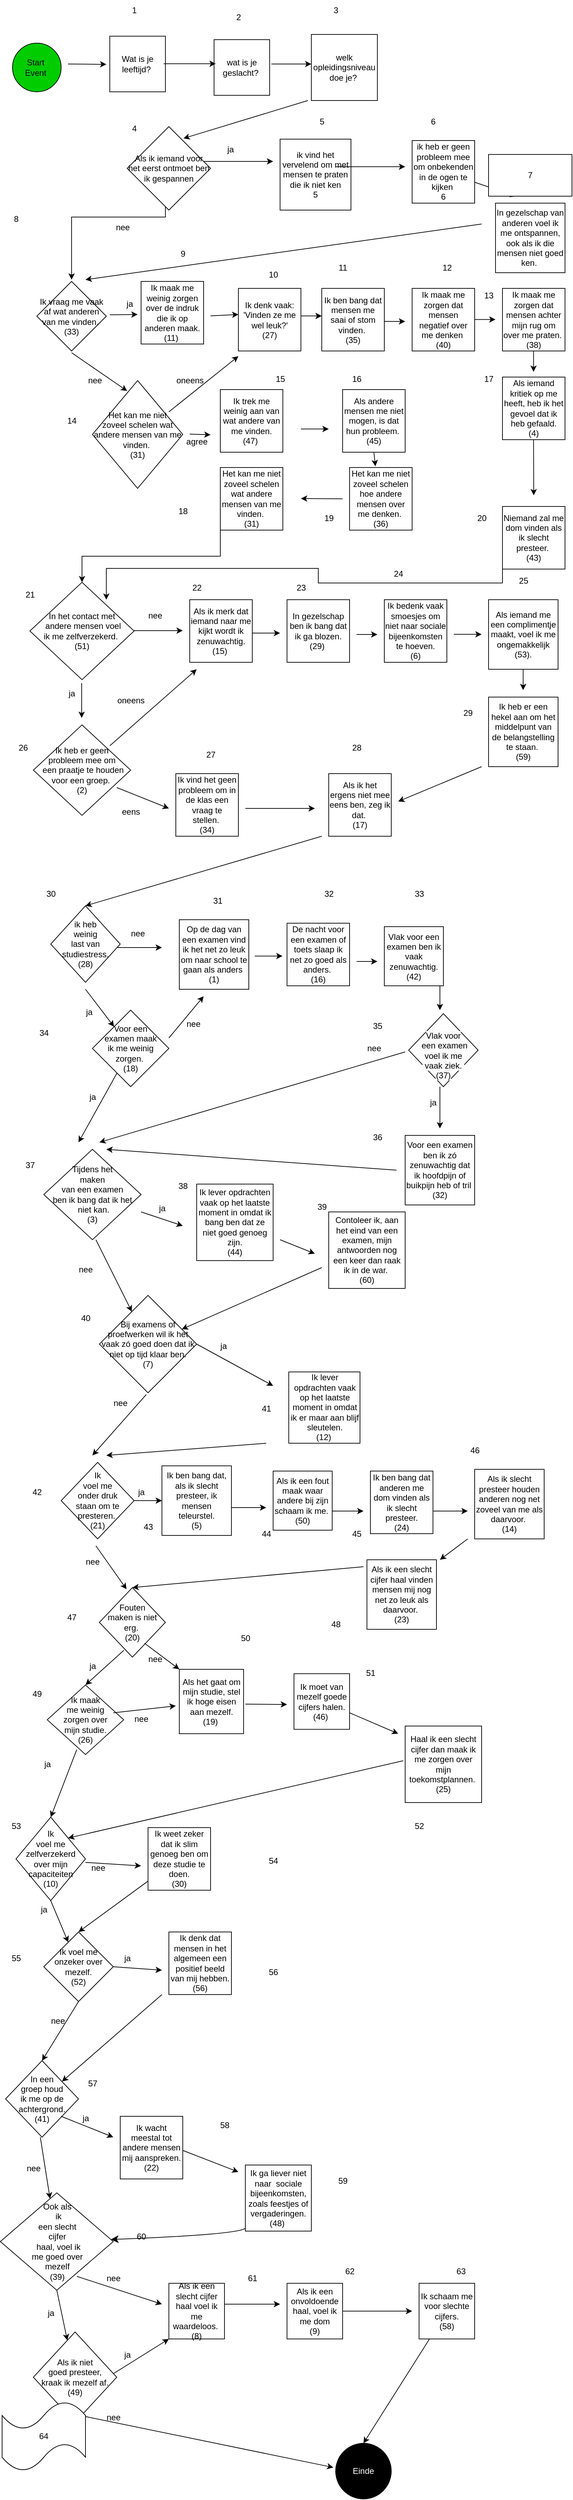 <mxfile version="21.3.8">
  <diagram name="Pagina-1" id="5M87x-feAHxGg1KMLkxO">
    <mxGraphModel dx="1674" dy="3109" grid="1" gridSize="10" guides="1" tooltips="1" connect="1" arrows="1" fold="1" page="1" pageScale="1" pageWidth="827" pageHeight="1169" math="0" shadow="0">
      <root>
        <mxCell id="0" />
        <mxCell id="1" parent="0" />
        <mxCell id="7dV71E5InsnMOGekvMBD-1" value="Start&amp;nbsp;&lt;br&gt;Event&amp;nbsp;" style="ellipse;whiteSpace=wrap;html=1;aspect=fixed;fillColor=#00CC00;" parent="1" vertex="1">
          <mxGeometry x="25" y="-1250" width="70" height="70" as="geometry" />
        </mxCell>
        <mxCell id="7dV71E5InsnMOGekvMBD-3" value="" style="edgeStyle=none;orthogonalLoop=1;jettySize=auto;html=1;rounded=0;entryX=0.675;entryY=0.141;entryDx=0;entryDy=0;entryPerimeter=0;" parent="1" target="7dV71E5InsnMOGekvMBD-4" edge="1">
          <mxGeometry width="100" relative="1" as="geometry">
            <mxPoint x="450" y="-1167.5" as="sourcePoint" />
            <mxPoint x="550" y="-1167.5" as="targetPoint" />
            <Array as="points" />
          </mxGeometry>
        </mxCell>
        <mxCell id="7dV71E5InsnMOGekvMBD-8" style="edgeStyle=orthogonalEdgeStyle;rounded=0;orthogonalLoop=1;jettySize=auto;html=1;" parent="1" source="7dV71E5InsnMOGekvMBD-4" edge="1">
          <mxGeometry relative="1" as="geometry">
            <mxPoint x="110" y="-910" as="targetPoint" />
            <Array as="points">
              <mxPoint x="245" y="-1010" />
              <mxPoint x="246" y="-1000" />
            </Array>
          </mxGeometry>
        </mxCell>
        <mxCell id="7dV71E5InsnMOGekvMBD-4" value="Als ik iemand voor het eerst ontmoet ben ik gespannen" style="rhombus;whiteSpace=wrap;html=1;" parent="1" vertex="1">
          <mxGeometry x="190" y="-1130" width="120" height="120" as="geometry" />
        </mxCell>
        <mxCell id="7dV71E5InsnMOGekvMBD-5" value="" style="edgeStyle=none;orthogonalLoop=1;jettySize=auto;html=1;rounded=0;" parent="1" edge="1">
          <mxGeometry width="100" relative="1" as="geometry">
            <mxPoint x="300" y="-1080" as="sourcePoint" />
            <mxPoint x="400" y="-1080" as="targetPoint" />
            <Array as="points" />
          </mxGeometry>
        </mxCell>
        <mxCell id="7dV71E5InsnMOGekvMBD-6" value="ja&amp;nbsp;" style="text;html=1;align=center;verticalAlign=middle;resizable=0;points=[];autosize=1;strokeColor=none;fillColor=none;" parent="1" vertex="1">
          <mxGeometry x="320" y="-1112" width="40" height="30" as="geometry" />
        </mxCell>
        <mxCell id="7dV71E5InsnMOGekvMBD-9" value="nee&amp;nbsp;" style="text;html=1;align=center;verticalAlign=middle;resizable=0;points=[];autosize=1;strokeColor=none;fillColor=none;" parent="1" vertex="1">
          <mxGeometry x="160" y="-1000" width="50" height="30" as="geometry" />
        </mxCell>
        <mxCell id="7dV71E5InsnMOGekvMBD-11" value="ik vind het vervelend om met mensen te praten die ik niet ken&lt;br&gt;5" style="whiteSpace=wrap;html=1;aspect=fixed;" parent="1" vertex="1">
          <mxGeometry x="410" y="-1112" width="102" height="102" as="geometry" />
        </mxCell>
        <mxCell id="7dV71E5InsnMOGekvMBD-12" value="" style="edgeStyle=none;orthogonalLoop=1;jettySize=auto;html=1;rounded=0;" parent="1" edge="1">
          <mxGeometry width="100" relative="1" as="geometry">
            <mxPoint x="490" y="-1072.38" as="sourcePoint" />
            <mxPoint x="590" y="-1072.38" as="targetPoint" />
            <Array as="points" />
          </mxGeometry>
        </mxCell>
        <mxCell id="7dV71E5InsnMOGekvMBD-13" value="ik heb er geen probleem mee om onbekenden in de ogen te kijken&amp;nbsp;&lt;br&gt;6" style="whiteSpace=wrap;html=1;aspect=fixed;" parent="1" vertex="1">
          <mxGeometry x="600" y="-1110" width="90" height="90" as="geometry" />
        </mxCell>
        <mxCell id="7dV71E5InsnMOGekvMBD-16" value="In gezelschap van anderen voel ik me ontspannen, ook als ik die mensen niet goed ken.&amp;nbsp;" style="whiteSpace=wrap;html=1;aspect=fixed;" parent="1" vertex="1">
          <mxGeometry x="720" y="-1020" width="100" height="100" as="geometry" />
        </mxCell>
        <mxCell id="7dV71E5InsnMOGekvMBD-17" value="" style="edgeStyle=none;orthogonalLoop=1;jettySize=auto;html=1;rounded=0;" parent="1" edge="1">
          <mxGeometry width="100" relative="1" as="geometry">
            <mxPoint x="690" y="-1050" as="sourcePoint" />
            <mxPoint x="750" y="-1030" as="targetPoint" />
            <Array as="points" />
          </mxGeometry>
        </mxCell>
        <mxCell id="7dV71E5InsnMOGekvMBD-18" value="Ik vraag me vaak af wat anderen van me vinden.&amp;nbsp;&lt;br&gt;(33)" style="rhombus;whiteSpace=wrap;html=1;" parent="1" vertex="1">
          <mxGeometry x="60" y="-907.5" width="100" height="100" as="geometry" />
        </mxCell>
        <mxCell id="7dV71E5InsnMOGekvMBD-19" value="" style="endArrow=classic;html=1;rounded=0;" parent="1" edge="1">
          <mxGeometry width="50" height="50" relative="1" as="geometry">
            <mxPoint x="165" y="-859.53" as="sourcePoint" />
            <mxPoint x="205" y="-860" as="targetPoint" />
          </mxGeometry>
        </mxCell>
        <mxCell id="7dV71E5InsnMOGekvMBD-20" value="ja&amp;nbsp;" style="text;html=1;align=center;verticalAlign=middle;resizable=0;points=[];autosize=1;strokeColor=none;fillColor=none;" parent="1" vertex="1">
          <mxGeometry x="175" y="-890" width="40" height="30" as="geometry" />
        </mxCell>
        <mxCell id="7dV71E5InsnMOGekvMBD-21" value="" style="endArrow=classic;html=1;rounded=0;" parent="1" edge="1">
          <mxGeometry width="50" height="50" relative="1" as="geometry">
            <mxPoint x="700" y="-990" as="sourcePoint" />
            <mxPoint x="130" y="-910" as="targetPoint" />
          </mxGeometry>
        </mxCell>
        <mxCell id="7dV71E5InsnMOGekvMBD-22" value="" style="endArrow=classic;html=1;rounded=0;" parent="1" edge="1">
          <mxGeometry width="50" height="50" relative="1" as="geometry">
            <mxPoint x="110" y="-805" as="sourcePoint" />
            <mxPoint x="190" y="-750" as="targetPoint" />
          </mxGeometry>
        </mxCell>
        <mxCell id="7dV71E5InsnMOGekvMBD-23" value="nee&amp;nbsp;" style="text;html=1;align=center;verticalAlign=middle;resizable=0;points=[];autosize=1;strokeColor=none;fillColor=none;" parent="1" vertex="1">
          <mxGeometry x="120" y="-780" width="50" height="30" as="geometry" />
        </mxCell>
        <mxCell id="7dV71E5InsnMOGekvMBD-24" value="Ik maak me weinig zorgen over de indruk die ik op anderen maak.&lt;br&gt;(11)&amp;nbsp;" style="whiteSpace=wrap;html=1;aspect=fixed;" parent="1" vertex="1">
          <mxGeometry x="210" y="-907.5" width="90" height="90" as="geometry" />
        </mxCell>
        <mxCell id="7dV71E5InsnMOGekvMBD-26" value="" style="endArrow=classic;html=1;rounded=0;" parent="1" edge="1">
          <mxGeometry width="50" height="50" relative="1" as="geometry">
            <mxPoint x="310" y="-858.03" as="sourcePoint" />
            <mxPoint x="350" y="-860" as="targetPoint" />
          </mxGeometry>
        </mxCell>
        <mxCell id="7dV71E5InsnMOGekvMBD-27" value="Ik denk vaak: &#39;Vinden ze me wel leuk?&#39;&lt;br&gt;(27)" style="whiteSpace=wrap;html=1;aspect=fixed;" parent="1" vertex="1">
          <mxGeometry x="350" y="-897.5" width="90" height="90" as="geometry" />
        </mxCell>
        <mxCell id="7dV71E5InsnMOGekvMBD-28" value="" style="endArrow=classic;html=1;rounded=0;" parent="1" edge="1">
          <mxGeometry width="50" height="50" relative="1" as="geometry">
            <mxPoint x="440" y="-857.88" as="sourcePoint" />
            <mxPoint x="470" y="-857.85" as="targetPoint" />
          </mxGeometry>
        </mxCell>
        <mxCell id="7dV71E5InsnMOGekvMBD-61" style="edgeStyle=orthogonalEdgeStyle;rounded=0;orthogonalLoop=1;jettySize=auto;html=1;exitX=0;exitY=1;exitDx=0;exitDy=0;entryX=0.5;entryY=0;entryDx=0;entryDy=0;" parent="1" source="7dV71E5InsnMOGekvMBD-29" target="7dV71E5InsnMOGekvMBD-56" edge="1">
          <mxGeometry relative="1" as="geometry" />
        </mxCell>
        <mxCell id="7dV71E5InsnMOGekvMBD-29" value="Het kan me niet zoveel schelen wat andere mensen van me vinden.&amp;nbsp;&lt;br&gt;(31)" style="whiteSpace=wrap;html=1;aspect=fixed;" parent="1" vertex="1">
          <mxGeometry x="324" y="-640" width="90" height="90" as="geometry" />
        </mxCell>
        <mxCell id="7dV71E5InsnMOGekvMBD-30" value="Ik ben bang dat mensen me saai of stom vinden.&amp;nbsp;&lt;br&gt;(35)" style="whiteSpace=wrap;html=1;aspect=fixed;" parent="1" vertex="1">
          <mxGeometry x="470" y="-897.5" width="90" height="90" as="geometry" />
        </mxCell>
        <mxCell id="7dV71E5InsnMOGekvMBD-31" value="Het kan me niet zoveel schelen hoe andere mensen over me denken.&amp;nbsp;&lt;br&gt;(36)" style="whiteSpace=wrap;html=1;aspect=fixed;" parent="1" vertex="1">
          <mxGeometry x="510" y="-640" width="90" height="90" as="geometry" />
        </mxCell>
        <mxCell id="7dV71E5InsnMOGekvMBD-32" value="Ik maak me zorgen dat mensen achter mijn rug om over me praten.&amp;nbsp;&lt;br&gt;(38)" style="whiteSpace=wrap;html=1;aspect=fixed;" parent="1" vertex="1">
          <mxGeometry x="730" y="-897.5" width="90" height="90" as="geometry" />
        </mxCell>
        <mxCell id="7dV71E5InsnMOGekvMBD-33" value="Ik maak me zorgen dat mensen negatief over me denken&amp;nbsp;&lt;br&gt;(40)" style="whiteSpace=wrap;html=1;aspect=fixed;" parent="1" vertex="1">
          <mxGeometry x="600" y="-897.5" width="90" height="90" as="geometry" />
        </mxCell>
        <mxCell id="7dV71E5InsnMOGekvMBD-60" style="edgeStyle=orthogonalEdgeStyle;rounded=0;orthogonalLoop=1;jettySize=auto;html=1;exitX=0;exitY=1;exitDx=0;exitDy=0;entryX=0.733;entryY=0.179;entryDx=0;entryDy=0;entryPerimeter=0;" parent="1" source="7dV71E5InsnMOGekvMBD-34" target="7dV71E5InsnMOGekvMBD-56" edge="1">
          <mxGeometry relative="1" as="geometry">
            <mxPoint x="160" y="-480" as="targetPoint" />
          </mxGeometry>
        </mxCell>
        <mxCell id="7dV71E5InsnMOGekvMBD-34" value="Niemand zal me dom vinden als ik slecht presteer.&amp;nbsp;&lt;br&gt;(43)" style="whiteSpace=wrap;html=1;aspect=fixed;" parent="1" vertex="1">
          <mxGeometry x="730" y="-584" width="90" height="90" as="geometry" />
        </mxCell>
        <mxCell id="7dV71E5InsnMOGekvMBD-35" value="Als andere mensen me niet mogen, is dat hun probleem.&amp;nbsp;&lt;br&gt;(45)" style="whiteSpace=wrap;html=1;aspect=fixed;" parent="1" vertex="1">
          <mxGeometry x="500" y="-752" width="90" height="90" as="geometry" />
        </mxCell>
        <mxCell id="7dV71E5InsnMOGekvMBD-36" value="Ik trek me weinig aan van wat andere van me vinden.&lt;br&gt;(47)&amp;nbsp;" style="whiteSpace=wrap;html=1;aspect=fixed;" parent="1" vertex="1">
          <mxGeometry x="324" y="-752" width="90" height="90" as="geometry" />
        </mxCell>
        <mxCell id="7dV71E5InsnMOGekvMBD-37" value="Als iemand kritiek op me heeft, heb ik het gevoel dat ik heb gefaald.&lt;br&gt;(4)" style="whiteSpace=wrap;html=1;aspect=fixed;" parent="1" vertex="1">
          <mxGeometry x="730" y="-770" width="90" height="90" as="geometry" />
        </mxCell>
        <mxCell id="7dV71E5InsnMOGekvMBD-41" value="" style="edgeStyle=none;orthogonalLoop=1;jettySize=auto;html=1;rounded=0;" parent="1" edge="1">
          <mxGeometry width="100" relative="1" as="geometry">
            <mxPoint x="280" y="-688" as="sourcePoint" />
            <mxPoint x="310" y="-687" as="targetPoint" />
            <Array as="points" />
          </mxGeometry>
        </mxCell>
        <mxCell id="7dV71E5InsnMOGekvMBD-43" value="" style="edgeStyle=none;orthogonalLoop=1;jettySize=auto;html=1;rounded=0;exitX=0.5;exitY=1;exitDx=0;exitDy=0;entryX=0.413;entryY=-0.02;entryDx=0;entryDy=0;entryPerimeter=0;" parent="1" source="7dV71E5InsnMOGekvMBD-35" target="7dV71E5InsnMOGekvMBD-31" edge="1">
          <mxGeometry width="100" relative="1" as="geometry">
            <mxPoint x="544.57" y="-650" as="sourcePoint" />
            <mxPoint x="544.57" y="-630" as="targetPoint" />
            <Array as="points" />
          </mxGeometry>
        </mxCell>
        <mxCell id="7dV71E5InsnMOGekvMBD-44" value="" style="edgeStyle=none;orthogonalLoop=1;jettySize=auto;html=1;rounded=0;" parent="1" edge="1">
          <mxGeometry width="100" relative="1" as="geometry">
            <mxPoint x="500" y="-595" as="sourcePoint" />
            <mxPoint x="440" y="-595.43" as="targetPoint" />
            <Array as="points" />
          </mxGeometry>
        </mxCell>
        <mxCell id="7dV71E5InsnMOGekvMBD-45" value="" style="edgeStyle=none;orthogonalLoop=1;jettySize=auto;html=1;rounded=0;" parent="1" edge="1">
          <mxGeometry width="100" relative="1" as="geometry">
            <mxPoint x="560" y="-850" as="sourcePoint" />
            <mxPoint x="590" y="-850" as="targetPoint" />
            <Array as="points" />
          </mxGeometry>
        </mxCell>
        <mxCell id="7dV71E5InsnMOGekvMBD-46" value="" style="edgeStyle=none;orthogonalLoop=1;jettySize=auto;html=1;rounded=0;" parent="1" edge="1">
          <mxGeometry width="100" relative="1" as="geometry">
            <mxPoint x="690" y="-852.77" as="sourcePoint" />
            <mxPoint x="720" y="-852.77" as="targetPoint" />
            <Array as="points" />
          </mxGeometry>
        </mxCell>
        <mxCell id="7dV71E5InsnMOGekvMBD-47" value="" style="edgeStyle=none;orthogonalLoop=1;jettySize=auto;html=1;rounded=0;" parent="1" edge="1">
          <mxGeometry width="100" relative="1" as="geometry">
            <mxPoint x="774.73" y="-807.5" as="sourcePoint" />
            <mxPoint x="774.73" y="-777.5" as="targetPoint" />
            <Array as="points" />
          </mxGeometry>
        </mxCell>
        <mxCell id="7dV71E5InsnMOGekvMBD-48" value="" style="edgeStyle=none;orthogonalLoop=1;jettySize=auto;html=1;rounded=0;" parent="1" edge="1">
          <mxGeometry width="100" relative="1" as="geometry">
            <mxPoint x="774.73" y="-680" as="sourcePoint" />
            <mxPoint x="775" y="-600" as="targetPoint" />
            <Array as="points" />
          </mxGeometry>
        </mxCell>
        <mxCell id="7dV71E5InsnMOGekvMBD-50" value="Het kan me niet &lt;br&gt;zoveel schelen wat andere mensen van me vinden.&amp;nbsp;&lt;br style=&quot;border-color: var(--border-color);&quot;&gt;(31)" style="rhombus;whiteSpace=wrap;html=1;" parent="1" vertex="1">
          <mxGeometry x="140" y="-765" width="130" height="155" as="geometry" />
        </mxCell>
        <mxCell id="7dV71E5InsnMOGekvMBD-52" value="" style="endArrow=classic;html=1;rounded=0;" parent="1" edge="1">
          <mxGeometry width="50" height="50" relative="1" as="geometry">
            <mxPoint x="250" y="-720" as="sourcePoint" />
            <mxPoint x="350" y="-800" as="targetPoint" />
          </mxGeometry>
        </mxCell>
        <mxCell id="7dV71E5InsnMOGekvMBD-53" value="oneens" style="text;html=1;align=center;verticalAlign=middle;resizable=0;points=[];autosize=1;strokeColor=none;fillColor=none;" parent="1" vertex="1">
          <mxGeometry x="250" y="-780" width="60" height="30" as="geometry" />
        </mxCell>
        <mxCell id="7dV71E5InsnMOGekvMBD-54" value="agree" style="text;html=1;align=center;verticalAlign=middle;resizable=0;points=[];autosize=1;strokeColor=none;fillColor=none;" parent="1" vertex="1">
          <mxGeometry x="265" y="-692" width="50" height="30" as="geometry" />
        </mxCell>
        <mxCell id="7dV71E5InsnMOGekvMBD-55" value="" style="edgeStyle=none;orthogonalLoop=1;jettySize=auto;html=1;rounded=0;" parent="1" edge="1">
          <mxGeometry width="100" relative="1" as="geometry">
            <mxPoint x="440" y="-695.34" as="sourcePoint" />
            <mxPoint x="480" y="-695.34" as="targetPoint" />
            <Array as="points" />
          </mxGeometry>
        </mxCell>
        <mxCell id="7dV71E5InsnMOGekvMBD-56" value="In het contact met&lt;br&gt;&amp;nbsp;andere mensen voel &lt;br&gt;ik me zelfverzekerd.&amp;nbsp;&lt;br style=&quot;border-color: var(--border-color);&quot;&gt;(51)" style="rhombus;whiteSpace=wrap;html=1;" parent="1" vertex="1">
          <mxGeometry x="50" y="-475" width="150" height="140" as="geometry" />
        </mxCell>
        <mxCell id="7dV71E5InsnMOGekvMBD-63" value="Ik bedenk vaak smoesjes om niet naar sociale bijeenkomsten te hoeven.&lt;br&gt;(6)" style="whiteSpace=wrap;html=1;aspect=fixed;" parent="1" vertex="1">
          <mxGeometry x="560" y="-450" width="90" height="90" as="geometry" />
        </mxCell>
        <mxCell id="7dV71E5InsnMOGekvMBD-64" value="Als ik merk dat iemand naar me kijkt wordt ik zenuwachtig.&lt;br&gt;(15)&amp;nbsp;" style="whiteSpace=wrap;html=1;aspect=fixed;" parent="1" vertex="1">
          <mxGeometry x="280" y="-450" width="90" height="90" as="geometry" />
        </mxCell>
        <mxCell id="7dV71E5InsnMOGekvMBD-65" value="Als ik het ergens niet mee eens ben, zeg ik dat.&amp;nbsp;&lt;br&gt;(17)" style="whiteSpace=wrap;html=1;aspect=fixed;" parent="1" vertex="1">
          <mxGeometry x="480" y="-200" width="90" height="90" as="geometry" />
        </mxCell>
        <mxCell id="7dV71E5InsnMOGekvMBD-66" value="In gezelschap ben ik bang dat ik ga blozen.&lt;br&gt;(29)&amp;nbsp;" style="whiteSpace=wrap;html=1;aspect=fixed;" parent="1" vertex="1">
          <mxGeometry x="420" y="-450" width="90" height="90" as="geometry" />
        </mxCell>
        <mxCell id="7dV71E5InsnMOGekvMBD-67" value="Ik vind het geen probleem om in de klas een vraag te stellen.&amp;nbsp;&lt;br&gt;(34)" style="whiteSpace=wrap;html=1;aspect=fixed;" parent="1" vertex="1">
          <mxGeometry x="260" y="-200" width="90" height="90" as="geometry" />
        </mxCell>
        <mxCell id="7dV71E5InsnMOGekvMBD-69" value="Als iemand me een complimentje maakt, voel ik me ongemakkelijk&lt;br&gt;(53)." style="whiteSpace=wrap;html=1;aspect=fixed;" parent="1" vertex="1">
          <mxGeometry x="710" y="-450" width="100" height="100" as="geometry" />
        </mxCell>
        <mxCell id="7dV71E5InsnMOGekvMBD-70" value="Ik heb er een hekel aan om het middelpunt van de belangstelling te staan.&amp;nbsp;&lt;br&gt;(59)" style="whiteSpace=wrap;html=1;aspect=fixed;" parent="1" vertex="1">
          <mxGeometry x="710" y="-310" width="100" height="100" as="geometry" />
        </mxCell>
        <mxCell id="7dV71E5InsnMOGekvMBD-71" value="" style="endArrow=classic;html=1;rounded=0;" parent="1" edge="1">
          <mxGeometry width="50" height="50" relative="1" as="geometry">
            <mxPoint x="200" y="-405.53" as="sourcePoint" />
            <mxPoint x="270" y="-405.53" as="targetPoint" />
          </mxGeometry>
        </mxCell>
        <mxCell id="7dV71E5InsnMOGekvMBD-72" value="nee" style="text;html=1;align=center;verticalAlign=middle;resizable=0;points=[];autosize=1;strokeColor=none;fillColor=none;" parent="1" vertex="1">
          <mxGeometry x="210" y="-442" width="40" height="30" as="geometry" />
        </mxCell>
        <mxCell id="7dV71E5InsnMOGekvMBD-73" value="" style="endArrow=classic;html=1;rounded=0;" parent="1" edge="1">
          <mxGeometry width="50" height="50" relative="1" as="geometry">
            <mxPoint x="370" y="-402" as="sourcePoint" />
            <mxPoint x="410" y="-402" as="targetPoint" />
          </mxGeometry>
        </mxCell>
        <mxCell id="7dV71E5InsnMOGekvMBD-75" value="" style="edgeStyle=none;orthogonalLoop=1;jettySize=auto;html=1;rounded=0;" parent="1" edge="1">
          <mxGeometry width="100" relative="1" as="geometry">
            <mxPoint x="520" y="-400" as="sourcePoint" />
            <mxPoint x="550" y="-400" as="targetPoint" />
            <Array as="points" />
          </mxGeometry>
        </mxCell>
        <mxCell id="7dV71E5InsnMOGekvMBD-76" value="" style="endArrow=classic;html=1;rounded=0;" parent="1" edge="1">
          <mxGeometry width="50" height="50" relative="1" as="geometry">
            <mxPoint x="660" y="-400.23" as="sourcePoint" />
            <mxPoint x="700" y="-400.23" as="targetPoint" />
          </mxGeometry>
        </mxCell>
        <mxCell id="7dV71E5InsnMOGekvMBD-77" value="" style="edgeStyle=none;orthogonalLoop=1;jettySize=auto;html=1;rounded=0;" parent="1" edge="1">
          <mxGeometry width="100" relative="1" as="geometry">
            <mxPoint x="759.77" y="-350" as="sourcePoint" />
            <mxPoint x="759.77" y="-320" as="targetPoint" />
            <Array as="points" />
          </mxGeometry>
        </mxCell>
        <mxCell id="7dV71E5InsnMOGekvMBD-78" value="" style="endArrow=classic;html=1;rounded=0;" parent="1" edge="1">
          <mxGeometry width="50" height="50" relative="1" as="geometry">
            <mxPoint x="124.52" y="-330" as="sourcePoint" />
            <mxPoint x="124.52" y="-280" as="targetPoint" />
          </mxGeometry>
        </mxCell>
        <mxCell id="7dV71E5InsnMOGekvMBD-79" value="ja" style="text;html=1;align=center;verticalAlign=middle;resizable=0;points=[];autosize=1;strokeColor=none;fillColor=none;" parent="1" vertex="1">
          <mxGeometry x="95" y="-330" width="30" height="30" as="geometry" />
        </mxCell>
        <mxCell id="7dV71E5InsnMOGekvMBD-80" value="Ik heb er geen &lt;br&gt;probleem mee om&lt;br&gt;&amp;nbsp;een praatje te houden voor een groep.&amp;nbsp;&lt;br style=&quot;border-color: var(--border-color);&quot;&gt;(2)" style="rhombus;whiteSpace=wrap;html=1;" parent="1" vertex="1">
          <mxGeometry x="55" y="-270" width="140" height="130" as="geometry" />
        </mxCell>
        <mxCell id="7dV71E5InsnMOGekvMBD-81" value="" style="endArrow=classic;html=1;rounded=0;" parent="1" edge="1">
          <mxGeometry width="50" height="50" relative="1" as="geometry">
            <mxPoint x="175" y="-180" as="sourcePoint" />
            <mxPoint x="250" y="-150" as="targetPoint" />
          </mxGeometry>
        </mxCell>
        <mxCell id="7dV71E5InsnMOGekvMBD-82" value="" style="endArrow=classic;html=1;rounded=0;" parent="1" edge="1">
          <mxGeometry width="50" height="50" relative="1" as="geometry">
            <mxPoint x="165" y="-240" as="sourcePoint" />
            <mxPoint x="290" y="-350" as="targetPoint" />
          </mxGeometry>
        </mxCell>
        <mxCell id="7dV71E5InsnMOGekvMBD-83" value="eens" style="text;html=1;align=center;verticalAlign=middle;resizable=0;points=[];autosize=1;strokeColor=none;fillColor=none;" parent="1" vertex="1">
          <mxGeometry x="170" y="-160" width="50" height="30" as="geometry" />
        </mxCell>
        <mxCell id="7dV71E5InsnMOGekvMBD-84" value="oneens" style="text;html=1;align=center;verticalAlign=middle;resizable=0;points=[];autosize=1;strokeColor=none;fillColor=none;" parent="1" vertex="1">
          <mxGeometry x="165" y="-320" width="60" height="30" as="geometry" />
        </mxCell>
        <mxCell id="7dV71E5InsnMOGekvMBD-85" value="" style="endArrow=classic;html=1;rounded=0;" parent="1" edge="1">
          <mxGeometry width="50" height="50" relative="1" as="geometry">
            <mxPoint x="360" y="-150" as="sourcePoint" />
            <mxPoint x="460" y="-150" as="targetPoint" />
          </mxGeometry>
        </mxCell>
        <mxCell id="7dV71E5InsnMOGekvMBD-86" value="" style="endArrow=classic;html=1;rounded=0;" parent="1" edge="1">
          <mxGeometry width="50" height="50" relative="1" as="geometry">
            <mxPoint x="700" y="-210" as="sourcePoint" />
            <mxPoint x="580" y="-160" as="targetPoint" />
          </mxGeometry>
        </mxCell>
        <mxCell id="7dV71E5InsnMOGekvMBD-87" value="ik heb &lt;br&gt;weinig &lt;br&gt;last van studiestress.&lt;br style=&quot;border-color: var(--border-color);&quot;&gt;(28)" style="rhombus;whiteSpace=wrap;html=1;" parent="1" vertex="1">
          <mxGeometry x="80" y="-10" width="100" height="110" as="geometry" />
        </mxCell>
        <mxCell id="7dV71E5InsnMOGekvMBD-88" value="" style="endArrow=classic;html=1;rounded=0;entryX=0.5;entryY=0;entryDx=0;entryDy=0;" parent="1" target="7dV71E5InsnMOGekvMBD-87" edge="1">
          <mxGeometry width="50" height="50" relative="1" as="geometry">
            <mxPoint x="470" y="-110" as="sourcePoint" />
            <mxPoint x="374" y="-90" as="targetPoint" />
          </mxGeometry>
        </mxCell>
        <mxCell id="7dV71E5InsnMOGekvMBD-89" value="Op de dag van een examen vind ik het net zo leuk om naar school te gaan als anders&amp;nbsp;&lt;br&gt;(1)" style="whiteSpace=wrap;html=1;aspect=fixed;" parent="1" vertex="1">
          <mxGeometry x="265" y="10" width="100" height="100" as="geometry" />
        </mxCell>
        <mxCell id="7dV71E5InsnMOGekvMBD-90" value="De nacht voor een examen of toets slaap ik net zo goed als anders.&amp;nbsp;&lt;br&gt;(16)" style="whiteSpace=wrap;html=1;aspect=fixed;" parent="1" vertex="1">
          <mxGeometry x="420" y="15" width="90" height="90" as="geometry" />
        </mxCell>
        <mxCell id="7dV71E5InsnMOGekvMBD-93" value="Voor een examen ben ik zó zenuwachtig dat ik hoofdpijn of buikpijn heb of tril&amp;nbsp;&lt;br&gt;(32)" style="whiteSpace=wrap;html=1;aspect=fixed;" parent="1" vertex="1">
          <mxGeometry x="590" y="320" width="100" height="100" as="geometry" />
        </mxCell>
        <mxCell id="7dV71E5InsnMOGekvMBD-95" value="Vlak voor een examen ben ik vaak zenuwachtig.&lt;br&gt;(42)" style="whiteSpace=wrap;html=1;aspect=fixed;" parent="1" vertex="1">
          <mxGeometry x="560" y="20" width="85" height="85" as="geometry" />
        </mxCell>
        <mxCell id="7dV71E5InsnMOGekvMBD-96" value="Voor een &lt;br&gt;examen maak &lt;br&gt;ik me weinig zorgen.&amp;nbsp;&lt;br style=&quot;border-color: var(--border-color);&quot;&gt;(18)" style="rhombus;whiteSpace=wrap;html=1;" parent="1" vertex="1">
          <mxGeometry x="140" y="140" width="110" height="110" as="geometry" />
        </mxCell>
        <mxCell id="7dV71E5InsnMOGekvMBD-97" value="" style="endArrow=classic;html=1;rounded=0;" parent="1" edge="1">
          <mxGeometry width="50" height="50" relative="1" as="geometry">
            <mxPoint x="175" y="50" as="sourcePoint" />
            <mxPoint x="240" y="50" as="targetPoint" />
          </mxGeometry>
        </mxCell>
        <mxCell id="7dV71E5InsnMOGekvMBD-98" value="" style="endArrow=classic;html=1;rounded=0;" parent="1" target="7dV71E5InsnMOGekvMBD-96" edge="1">
          <mxGeometry width="50" height="50" relative="1" as="geometry">
            <mxPoint x="130" y="110" as="sourcePoint" />
            <mxPoint x="180" y="60" as="targetPoint" />
          </mxGeometry>
        </mxCell>
        <mxCell id="7dV71E5InsnMOGekvMBD-99" value="nee" style="text;html=1;align=center;verticalAlign=middle;resizable=0;points=[];autosize=1;strokeColor=none;fillColor=none;" parent="1" vertex="1">
          <mxGeometry x="185" y="15" width="40" height="30" as="geometry" />
        </mxCell>
        <mxCell id="7dV71E5InsnMOGekvMBD-100" value="ja" style="text;html=1;align=center;verticalAlign=middle;resizable=0;points=[];autosize=1;strokeColor=none;fillColor=none;" parent="1" vertex="1">
          <mxGeometry x="120" y="128" width="30" height="30" as="geometry" />
        </mxCell>
        <mxCell id="7dV71E5InsnMOGekvMBD-101" value="" style="endArrow=classic;html=1;rounded=0;" parent="1" edge="1">
          <mxGeometry width="50" height="50" relative="1" as="geometry">
            <mxPoint x="250" y="180" as="sourcePoint" />
            <mxPoint x="300" y="120" as="targetPoint" />
          </mxGeometry>
        </mxCell>
        <mxCell id="7dV71E5InsnMOGekvMBD-102" value="" style="endArrow=classic;html=1;rounded=0;" parent="1" edge="1">
          <mxGeometry width="50" height="50" relative="1" as="geometry">
            <mxPoint x="373.5" y="62.21" as="sourcePoint" />
            <mxPoint x="413.5" y="62.21" as="targetPoint" />
          </mxGeometry>
        </mxCell>
        <mxCell id="7dV71E5InsnMOGekvMBD-103" value="&lt;br&gt;&lt;span style=&quot;color: rgb(0, 0, 0); font-family: Helvetica; font-size: 12px; font-style: normal; font-variant-ligatures: normal; font-variant-caps: normal; font-weight: 400; letter-spacing: normal; orphans: 2; text-align: center; text-indent: 0px; text-transform: none; widows: 2; word-spacing: 0px; -webkit-text-stroke-width: 0px; background-color: rgb(251, 251, 251); text-decoration-thickness: initial; text-decoration-style: initial; text-decoration-color: initial; float: none; display: inline !important;&quot;&gt;Vlak voor&lt;br&gt;&amp;nbsp;een examen &lt;br&gt;voel ik me&lt;br&gt;&amp;nbsp;vaak ziek.&amp;nbsp;&lt;/span&gt;&lt;br style=&quot;border-color: var(--border-color); color: rgb(0, 0, 0); font-family: Helvetica; font-size: 12px; font-style: normal; font-variant-ligatures: normal; font-variant-caps: normal; font-weight: 400; letter-spacing: normal; orphans: 2; text-align: center; text-indent: 0px; text-transform: none; widows: 2; word-spacing: 0px; -webkit-text-stroke-width: 0px; background-color: rgb(251, 251, 251); text-decoration-thickness: initial; text-decoration-style: initial; text-decoration-color: initial;&quot;&gt;&lt;span style=&quot;color: rgb(0, 0, 0); font-family: Helvetica; font-size: 12px; font-style: normal; font-variant-ligatures: normal; font-variant-caps: normal; font-weight: 400; letter-spacing: normal; orphans: 2; text-align: center; text-indent: 0px; text-transform: none; widows: 2; word-spacing: 0px; -webkit-text-stroke-width: 0px; background-color: rgb(251, 251, 251); text-decoration-thickness: initial; text-decoration-style: initial; text-decoration-color: initial; float: none; display: inline !important;&quot;&gt;(37)&lt;/span&gt;&lt;br&gt;" style="rhombus;whiteSpace=wrap;html=1;" parent="1" vertex="1">
          <mxGeometry x="595" y="145" width="100" height="105" as="geometry" />
        </mxCell>
        <mxCell id="7dV71E5InsnMOGekvMBD-104" value="" style="endArrow=classic;html=1;rounded=0;" parent="1" edge="1">
          <mxGeometry width="50" height="50" relative="1" as="geometry">
            <mxPoint x="520" y="70" as="sourcePoint" />
            <mxPoint x="550" y="70" as="targetPoint" />
          </mxGeometry>
        </mxCell>
        <mxCell id="7dV71E5InsnMOGekvMBD-105" value="" style="endArrow=classic;html=1;rounded=0;" parent="1" edge="1">
          <mxGeometry width="50" height="50" relative="1" as="geometry">
            <mxPoint x="640" y="105" as="sourcePoint" />
            <mxPoint x="640" y="140" as="targetPoint" />
          </mxGeometry>
        </mxCell>
        <mxCell id="7dV71E5InsnMOGekvMBD-106" value="" style="endArrow=classic;html=1;rounded=0;" parent="1" edge="1">
          <mxGeometry width="50" height="50" relative="1" as="geometry">
            <mxPoint x="640" y="250" as="sourcePoint" />
            <mxPoint x="640" y="310" as="targetPoint" />
          </mxGeometry>
        </mxCell>
        <mxCell id="7dV71E5InsnMOGekvMBD-107" value="" style="endArrow=classic;html=1;rounded=0;" parent="1" source="7dV71E5InsnMOGekvMBD-96" edge="1">
          <mxGeometry width="50" height="50" relative="1" as="geometry">
            <mxPoint x="195" y="260" as="sourcePoint" />
            <mxPoint x="120" y="330" as="targetPoint" />
          </mxGeometry>
        </mxCell>
        <mxCell id="7dV71E5InsnMOGekvMBD-108" value="" style="endArrow=classic;html=1;rounded=0;" parent="1" edge="1">
          <mxGeometry width="50" height="50" relative="1" as="geometry">
            <mxPoint x="590" y="200" as="sourcePoint" />
            <mxPoint x="150" y="330" as="targetPoint" />
          </mxGeometry>
        </mxCell>
        <mxCell id="7dV71E5InsnMOGekvMBD-109" value="Tijdens het &lt;br&gt;maken &lt;br&gt;van een examen &lt;br&gt;ben ik bang dat ik het&lt;br&gt;&amp;nbsp;niet kan.&lt;br style=&quot;border-color: var(--border-color);&quot;&gt;(3)" style="rhombus;whiteSpace=wrap;html=1;" parent="1" vertex="1">
          <mxGeometry x="70" y="340" width="140" height="130" as="geometry" />
        </mxCell>
        <mxCell id="7dV71E5InsnMOGekvMBD-110" value="" style="endArrow=classic;html=1;rounded=0;" parent="1" edge="1">
          <mxGeometry width="50" height="50" relative="1" as="geometry">
            <mxPoint x="577.5" y="370" as="sourcePoint" />
            <mxPoint x="160" y="340" as="targetPoint" />
          </mxGeometry>
        </mxCell>
        <mxCell id="7dV71E5InsnMOGekvMBD-111" value="nee" style="text;html=1;align=center;verticalAlign=middle;resizable=0;points=[];autosize=1;strokeColor=none;fillColor=none;" parent="1" vertex="1">
          <mxGeometry x="265" y="145" width="40" height="30" as="geometry" />
        </mxCell>
        <mxCell id="7dV71E5InsnMOGekvMBD-112" value="ja" style="text;html=1;align=center;verticalAlign=middle;resizable=0;points=[];autosize=1;strokeColor=none;fillColor=none;" parent="1" vertex="1">
          <mxGeometry x="125" y="250" width="30" height="30" as="geometry" />
        </mxCell>
        <mxCell id="7dV71E5InsnMOGekvMBD-113" value="nee" style="text;html=1;align=center;verticalAlign=middle;resizable=0;points=[];autosize=1;strokeColor=none;fillColor=none;" parent="1" vertex="1">
          <mxGeometry x="525" y="180" width="40" height="30" as="geometry" />
        </mxCell>
        <mxCell id="7dV71E5InsnMOGekvMBD-114" value="ja" style="text;html=1;align=center;verticalAlign=middle;resizable=0;points=[];autosize=1;strokeColor=none;fillColor=none;" parent="1" vertex="1">
          <mxGeometry x="615" y="258" width="30" height="30" as="geometry" />
        </mxCell>
        <mxCell id="7dV71E5InsnMOGekvMBD-117" value="Ik lever opdrachten vaak op het laatste moment in omdat ik er maar aan blijf sleutelen.&lt;br&gt;(12)&amp;nbsp;" style="whiteSpace=wrap;html=1;aspect=fixed;" parent="1" vertex="1">
          <mxGeometry x="422.5" y="660" width="102.5" height="102.5" as="geometry" />
        </mxCell>
        <mxCell id="7dV71E5InsnMOGekvMBD-118" value="Ik lever opdrachten vaak op het laatste moment in omdat ik bang ben dat ze niet goed genoeg zijn.&lt;br&gt;(44)" style="whiteSpace=wrap;html=1;aspect=fixed;" parent="1" vertex="1">
          <mxGeometry x="290" y="390" width="110" height="110" as="geometry" />
        </mxCell>
        <mxCell id="7dV71E5InsnMOGekvMBD-119" value="Contoleer ik, aan het eind van een examen, mijn antwoorden nog een keer dan raak ik in de war.&amp;nbsp;&lt;br&gt;(60)" style="whiteSpace=wrap;html=1;aspect=fixed;" parent="1" vertex="1">
          <mxGeometry x="480" y="430" width="110" height="110" as="geometry" />
        </mxCell>
        <mxCell id="7dV71E5InsnMOGekvMBD-121" value="Bij examens of proefwerken wil ik het vaak zó goed doen dat ik niet op tijd klaar ben.&lt;br style=&quot;border-color: var(--border-color);&quot;&gt;(7)" style="rhombus;whiteSpace=wrap;html=1;" parent="1" vertex="1">
          <mxGeometry x="150" y="550" width="140" height="140" as="geometry" />
        </mxCell>
        <mxCell id="7dV71E5InsnMOGekvMBD-122" value="" style="endArrow=classic;html=1;rounded=0;" parent="1" edge="1">
          <mxGeometry width="50" height="50" relative="1" as="geometry">
            <mxPoint x="210" y="430" as="sourcePoint" />
            <mxPoint x="270" y="450" as="targetPoint" />
          </mxGeometry>
        </mxCell>
        <mxCell id="7dV71E5InsnMOGekvMBD-123" value="" style="endArrow=classic;html=1;rounded=0;" parent="1" target="7dV71E5InsnMOGekvMBD-121" edge="1">
          <mxGeometry width="50" height="50" relative="1" as="geometry">
            <mxPoint x="145" y="470" as="sourcePoint" />
            <mxPoint x="195" y="420" as="targetPoint" />
          </mxGeometry>
        </mxCell>
        <mxCell id="7dV71E5InsnMOGekvMBD-124" value="" style="endArrow=classic;html=1;rounded=0;" parent="1" edge="1">
          <mxGeometry width="50" height="50" relative="1" as="geometry">
            <mxPoint x="410" y="470" as="sourcePoint" />
            <mxPoint x="460" y="490" as="targetPoint" />
          </mxGeometry>
        </mxCell>
        <mxCell id="7dV71E5InsnMOGekvMBD-125" value="" style="endArrow=classic;html=1;rounded=0;" parent="1" edge="1">
          <mxGeometry width="50" height="50" relative="1" as="geometry">
            <mxPoint x="290" y="620" as="sourcePoint" />
            <mxPoint x="400" y="680" as="targetPoint" />
          </mxGeometry>
        </mxCell>
        <mxCell id="7dV71E5InsnMOGekvMBD-126" value="" style="endArrow=classic;html=1;rounded=0;" parent="1" target="7dV71E5InsnMOGekvMBD-121" edge="1">
          <mxGeometry width="50" height="50" relative="1" as="geometry">
            <mxPoint x="470" y="510" as="sourcePoint" />
            <mxPoint x="240" y="540" as="targetPoint" />
          </mxGeometry>
        </mxCell>
        <mxCell id="7dV71E5InsnMOGekvMBD-127" value="" style="endArrow=classic;html=1;rounded=0;" parent="1" edge="1">
          <mxGeometry width="50" height="50" relative="1" as="geometry">
            <mxPoint x="217.5" y="692.5" as="sourcePoint" />
            <mxPoint x="140" y="780" as="targetPoint" />
          </mxGeometry>
        </mxCell>
        <mxCell id="7dV71E5InsnMOGekvMBD-128" value="Ik &lt;br&gt;voel me &lt;br&gt;onder druk &lt;br&gt;staan om te presteren.&amp;nbsp;&lt;br style=&quot;border-color: var(--border-color);&quot;&gt;(21)" style="rhombus;whiteSpace=wrap;html=1;" parent="1" vertex="1">
          <mxGeometry x="95" y="790" width="105" height="110" as="geometry" />
        </mxCell>
        <mxCell id="7dV71E5InsnMOGekvMBD-129" value="" style="endArrow=classic;html=1;rounded=0;" parent="1" edge="1">
          <mxGeometry width="50" height="50" relative="1" as="geometry">
            <mxPoint x="390" y="762.5" as="sourcePoint" />
            <mxPoint x="160" y="780" as="targetPoint" />
          </mxGeometry>
        </mxCell>
        <mxCell id="7dV71E5InsnMOGekvMBD-130" value="ja" style="text;html=1;align=center;verticalAlign=middle;resizable=0;points=[];autosize=1;strokeColor=none;fillColor=none;" parent="1" vertex="1">
          <mxGeometry x="225" y="410" width="30" height="30" as="geometry" />
        </mxCell>
        <mxCell id="7dV71E5InsnMOGekvMBD-131" value="nee" style="text;html=1;align=center;verticalAlign=middle;resizable=0;points=[];autosize=1;strokeColor=none;fillColor=none;" parent="1" vertex="1">
          <mxGeometry x="110" y="498" width="40" height="30" as="geometry" />
        </mxCell>
        <mxCell id="7dV71E5InsnMOGekvMBD-132" value="ja&amp;nbsp;" style="text;html=1;align=center;verticalAlign=middle;resizable=0;points=[];autosize=1;strokeColor=none;fillColor=none;" parent="1" vertex="1">
          <mxGeometry x="310" y="608" width="40" height="30" as="geometry" />
        </mxCell>
        <mxCell id="7dV71E5InsnMOGekvMBD-133" value="nee" style="text;html=1;align=center;verticalAlign=middle;resizable=0;points=[];autosize=1;strokeColor=none;fillColor=none;" parent="1" vertex="1">
          <mxGeometry x="160" y="690" width="40" height="30" as="geometry" />
        </mxCell>
        <mxCell id="7dV71E5InsnMOGekvMBD-135" value="Ik ben bang dat, als ik slecht presteer, ik mensen teleurstel.&lt;br&gt;(5)" style="whiteSpace=wrap;html=1;aspect=fixed;" parent="1" vertex="1">
          <mxGeometry x="240" y="795" width="100" height="100" as="geometry" />
        </mxCell>
        <mxCell id="7dV71E5InsnMOGekvMBD-136" value="Als ik slecht presteer houden anderen nog net zoveel van me als daarvoor.&amp;nbsp;&lt;br&gt;(14)" style="whiteSpace=wrap;html=1;aspect=fixed;" parent="1" vertex="1">
          <mxGeometry x="690" y="800" width="100" height="100" as="geometry" />
        </mxCell>
        <mxCell id="7dV71E5InsnMOGekvMBD-139" value="Als ik een slecht cijfer haal vinden mensen mij nog net zo leuk als daarvoor.&amp;nbsp;&lt;br&gt;(23)" style="whiteSpace=wrap;html=1;aspect=fixed;" parent="1" vertex="1">
          <mxGeometry x="535" y="930" width="100" height="100" as="geometry" />
        </mxCell>
        <mxCell id="7dV71E5InsnMOGekvMBD-140" value="Ik ben bang dat anderen me dom vinden als ik slecht presteer.&lt;br&gt;(24)" style="whiteSpace=wrap;html=1;aspect=fixed;" parent="1" vertex="1">
          <mxGeometry x="540" y="802.5" width="90" height="90" as="geometry" />
        </mxCell>
        <mxCell id="7dV71E5InsnMOGekvMBD-141" value="Haal ik een slecht cijfer dan maak ik me zorgen over mijn toekomstplannen.&amp;nbsp;&lt;br&gt;(25)" style="whiteSpace=wrap;html=1;aspect=fixed;" parent="1" vertex="1">
          <mxGeometry x="590" y="1169" width="110" height="110" as="geometry" />
        </mxCell>
        <mxCell id="7dV71E5InsnMOGekvMBD-142" value="Ik moet van mezelf goede cijfers halen.&lt;br&gt;(46)&amp;nbsp;" style="whiteSpace=wrap;html=1;aspect=fixed;" parent="1" vertex="1">
          <mxGeometry x="430" y="1093.75" width="80" height="80" as="geometry" />
        </mxCell>
        <mxCell id="7dV71E5InsnMOGekvMBD-143" value="Als ik een fout maak waar andere bij zijn schaam ik me.&amp;nbsp;&lt;br&gt;(50)" style="whiteSpace=wrap;html=1;aspect=fixed;" parent="1" vertex="1">
          <mxGeometry x="400" y="802.5" width="85" height="85" as="geometry" />
        </mxCell>
        <mxCell id="7dV71E5InsnMOGekvMBD-144" value="Als het gaat om mijn studie, stel ik hoge eisen aan mezelf.&lt;br&gt;(19)&amp;nbsp;" style="whiteSpace=wrap;html=1;aspect=fixed;" parent="1" vertex="1">
          <mxGeometry x="265" y="1087.5" width="92.5" height="92.5" as="geometry" />
        </mxCell>
        <mxCell id="7dV71E5InsnMOGekvMBD-146" value="Fouten &lt;br&gt;maken is niet erg.&amp;nbsp;&lt;br style=&quot;border-color: var(--border-color);&quot;&gt;(20)" style="rhombus;whiteSpace=wrap;html=1;" parent="1" vertex="1">
          <mxGeometry x="150" y="970" width="95" height="100" as="geometry" />
        </mxCell>
        <mxCell id="7dV71E5InsnMOGekvMBD-147" value="" style="endArrow=classic;html=1;rounded=0;entryX=0;entryY=0.5;entryDx=0;entryDy=0;" parent="1" target="7dV71E5InsnMOGekvMBD-135" edge="1">
          <mxGeometry width="50" height="50" relative="1" as="geometry">
            <mxPoint x="200" y="845" as="sourcePoint" />
            <mxPoint x="250" y="795" as="targetPoint" />
          </mxGeometry>
        </mxCell>
        <mxCell id="7dV71E5InsnMOGekvMBD-148" value="" style="endArrow=classic;html=1;rounded=0;" parent="1" edge="1">
          <mxGeometry width="50" height="50" relative="1" as="geometry">
            <mxPoint x="340" y="855" as="sourcePoint" />
            <mxPoint x="390" y="855" as="targetPoint" />
          </mxGeometry>
        </mxCell>
        <mxCell id="7dV71E5InsnMOGekvMBD-149" value="" style="endArrow=classic;html=1;rounded=0;" parent="1" edge="1">
          <mxGeometry width="50" height="50" relative="1" as="geometry">
            <mxPoint x="485" y="860" as="sourcePoint" />
            <mxPoint x="530" y="860" as="targetPoint" />
          </mxGeometry>
        </mxCell>
        <mxCell id="7dV71E5InsnMOGekvMBD-151" value="" style="endArrow=classic;html=1;rounded=0;" parent="1" edge="1">
          <mxGeometry width="50" height="50" relative="1" as="geometry">
            <mxPoint x="630" y="860" as="sourcePoint" />
            <mxPoint x="680" y="860" as="targetPoint" />
          </mxGeometry>
        </mxCell>
        <mxCell id="7dV71E5InsnMOGekvMBD-152" value="" style="endArrow=classic;html=1;rounded=0;" parent="1" edge="1">
          <mxGeometry width="50" height="50" relative="1" as="geometry">
            <mxPoint x="680" y="900" as="sourcePoint" />
            <mxPoint x="640" y="930" as="targetPoint" />
          </mxGeometry>
        </mxCell>
        <mxCell id="7dV71E5InsnMOGekvMBD-153" value="" style="endArrow=classic;html=1;rounded=0;entryX=0.5;entryY=0;entryDx=0;entryDy=0;" parent="1" target="7dV71E5InsnMOGekvMBD-146" edge="1">
          <mxGeometry width="50" height="50" relative="1" as="geometry">
            <mxPoint x="530" y="940" as="sourcePoint" />
            <mxPoint x="460" y="950" as="targetPoint" />
          </mxGeometry>
        </mxCell>
        <mxCell id="7dV71E5InsnMOGekvMBD-154" value="" style="endArrow=classic;html=1;rounded=0;entryX=0.412;entryY=0.024;entryDx=0;entryDy=0;entryPerimeter=0;" parent="1" target="7dV71E5InsnMOGekvMBD-146" edge="1">
          <mxGeometry width="50" height="50" relative="1" as="geometry">
            <mxPoint x="145" y="910" as="sourcePoint" />
            <mxPoint x="200" y="970" as="targetPoint" />
          </mxGeometry>
        </mxCell>
        <mxCell id="7dV71E5InsnMOGekvMBD-155" value="Ik maak &lt;br&gt;me weinig &lt;br&gt;zorgen over&lt;br&gt;&amp;nbsp;mijn studie.&amp;nbsp;&lt;br style=&quot;border-color: var(--border-color);&quot;&gt;(26)" style="rhombus;whiteSpace=wrap;html=1;" parent="1" vertex="1">
          <mxGeometry x="75" y="1110" width="110" height="100" as="geometry" />
        </mxCell>
        <mxCell id="7dV71E5InsnMOGekvMBD-156" value="" style="endArrow=classic;html=1;rounded=0;" parent="1" edge="1">
          <mxGeometry width="50" height="50" relative="1" as="geometry">
            <mxPoint x="170" y="1150" as="sourcePoint" />
            <mxPoint x="260" y="1140" as="targetPoint" />
          </mxGeometry>
        </mxCell>
        <mxCell id="7dV71E5InsnMOGekvMBD-157" value="" style="endArrow=classic;html=1;rounded=0;entryX=0;entryY=0;entryDx=0;entryDy=0;" parent="1" target="7dV71E5InsnMOGekvMBD-144" edge="1">
          <mxGeometry width="50" height="50" relative="1" as="geometry">
            <mxPoint x="215" y="1050" as="sourcePoint" />
            <mxPoint x="265" y="1000" as="targetPoint" />
          </mxGeometry>
        </mxCell>
        <mxCell id="7dV71E5InsnMOGekvMBD-158" value="" style="endArrow=classic;html=1;rounded=0;entryX=0.5;entryY=0;entryDx=0;entryDy=0;exitX=0.371;exitY=0.901;exitDx=0;exitDy=0;exitPerimeter=0;" parent="1" source="7dV71E5InsnMOGekvMBD-146" target="7dV71E5InsnMOGekvMBD-155" edge="1">
          <mxGeometry width="50" height="50" relative="1" as="geometry">
            <mxPoint x="165" y="1060" as="sourcePoint" />
            <mxPoint x="215" y="1010" as="targetPoint" />
          </mxGeometry>
        </mxCell>
        <mxCell id="7dV71E5InsnMOGekvMBD-159" value="" style="endArrow=classic;html=1;rounded=0;" parent="1" edge="1">
          <mxGeometry width="50" height="50" relative="1" as="geometry">
            <mxPoint x="360" y="1137.5" as="sourcePoint" />
            <mxPoint x="420" y="1138" as="targetPoint" />
          </mxGeometry>
        </mxCell>
        <mxCell id="7dV71E5InsnMOGekvMBD-160" value="" style="endArrow=classic;html=1;rounded=0;" parent="1" edge="1">
          <mxGeometry width="50" height="50" relative="1" as="geometry">
            <mxPoint x="510" y="1150" as="sourcePoint" />
            <mxPoint x="580" y="1180" as="targetPoint" />
          </mxGeometry>
        </mxCell>
        <mxCell id="7dV71E5InsnMOGekvMBD-161" value="Ik &lt;br&gt;voel&amp;nbsp;me &lt;br&gt;zelfverzekerd over mijn capaciteiten&lt;br style=&quot;border-color: var(--border-color);&quot;&gt;(10)" style="rhombus;whiteSpace=wrap;html=1;" parent="1" vertex="1">
          <mxGeometry x="30" y="1300" width="100" height="120" as="geometry" />
        </mxCell>
        <mxCell id="7dV71E5InsnMOGekvMBD-162" value="ja" style="text;html=1;align=center;verticalAlign=middle;resizable=0;points=[];autosize=1;strokeColor=none;fillColor=none;" parent="1" vertex="1">
          <mxGeometry x="195" y="818" width="30" height="30" as="geometry" />
        </mxCell>
        <mxCell id="7dV71E5InsnMOGekvMBD-163" value="nee" style="text;html=1;align=center;verticalAlign=middle;resizable=0;points=[];autosize=1;strokeColor=none;fillColor=none;" parent="1" vertex="1">
          <mxGeometry x="120" y="918" width="40" height="30" as="geometry" />
        </mxCell>
        <mxCell id="7dV71E5InsnMOGekvMBD-164" value="nee" style="text;html=1;align=center;verticalAlign=middle;resizable=0;points=[];autosize=1;strokeColor=none;fillColor=none;" parent="1" vertex="1">
          <mxGeometry x="210" y="1058" width="40" height="30" as="geometry" />
        </mxCell>
        <mxCell id="7dV71E5InsnMOGekvMBD-165" value="ja" style="text;html=1;align=center;verticalAlign=middle;resizable=0;points=[];autosize=1;strokeColor=none;fillColor=none;" parent="1" vertex="1">
          <mxGeometry x="125" y="1068" width="30" height="30" as="geometry" />
        </mxCell>
        <mxCell id="7dV71E5InsnMOGekvMBD-168" value="" style="endArrow=classic;html=1;rounded=0;entryX=0.5;entryY=0;entryDx=0;entryDy=0;exitX=0.386;exitY=0.928;exitDx=0;exitDy=0;exitPerimeter=0;" parent="1" source="7dV71E5InsnMOGekvMBD-155" target="7dV71E5InsnMOGekvMBD-161" edge="1">
          <mxGeometry width="50" height="50" relative="1" as="geometry">
            <mxPoint x="105" y="1210" as="sourcePoint" />
            <mxPoint x="155" y="1160" as="targetPoint" />
          </mxGeometry>
        </mxCell>
        <mxCell id="7dV71E5InsnMOGekvMBD-169" value="ja" style="text;html=1;align=center;verticalAlign=middle;resizable=0;points=[];autosize=1;strokeColor=none;fillColor=none;" parent="1" vertex="1">
          <mxGeometry x="60" y="1209" width="30" height="30" as="geometry" />
        </mxCell>
        <mxCell id="7dV71E5InsnMOGekvMBD-170" value="nee" style="text;html=1;align=center;verticalAlign=middle;resizable=0;points=[];autosize=1;strokeColor=none;fillColor=none;" parent="1" vertex="1">
          <mxGeometry x="190" y="1143.75" width="40" height="30" as="geometry" />
        </mxCell>
        <mxCell id="7dV71E5InsnMOGekvMBD-171" value="" style="endArrow=classic;html=1;rounded=0;exitX=-0.025;exitY=0.453;exitDx=0;exitDy=0;exitPerimeter=0;entryX=1;entryY=0;entryDx=0;entryDy=0;" parent="1" source="7dV71E5InsnMOGekvMBD-141" target="7dV71E5InsnMOGekvMBD-161" edge="1">
          <mxGeometry width="50" height="50" relative="1" as="geometry">
            <mxPoint x="340" y="1410" as="sourcePoint" />
            <mxPoint x="390" y="1360" as="targetPoint" />
          </mxGeometry>
        </mxCell>
        <mxCell id="7dV71E5InsnMOGekvMBD-173" value="Ik weet zeker dat ik slim genoeg ben om deze studie te doen.&lt;br&gt;(30)" style="whiteSpace=wrap;html=1;aspect=fixed;" parent="1" vertex="1">
          <mxGeometry x="220" y="1315" width="90" height="90" as="geometry" />
        </mxCell>
        <mxCell id="7dV71E5InsnMOGekvMBD-174" value="Ik denk dat mensen in het algemeen een positief beeld van mij hebben.&lt;br&gt;(56)" style="whiteSpace=wrap;html=1;aspect=fixed;" parent="1" vertex="1">
          <mxGeometry x="250" y="1465" width="90" height="90" as="geometry" />
        </mxCell>
        <mxCell id="7dV71E5InsnMOGekvMBD-176" value="" style="endArrow=classic;html=1;rounded=0;" parent="1" edge="1">
          <mxGeometry width="50" height="50" relative="1" as="geometry">
            <mxPoint x="130" y="1365" as="sourcePoint" />
            <mxPoint x="210" y="1370" as="targetPoint" />
          </mxGeometry>
        </mxCell>
        <mxCell id="7dV71E5InsnMOGekvMBD-177" value="" style="endArrow=classic;html=1;rounded=0;exitX=0.5;exitY=1;exitDx=0;exitDy=0;" parent="1" source="7dV71E5InsnMOGekvMBD-161" target="7dV71E5InsnMOGekvMBD-178" edge="1">
          <mxGeometry width="50" height="50" relative="1" as="geometry">
            <mxPoint x="80" y="1430" as="sourcePoint" />
            <mxPoint x="90" y="1460" as="targetPoint" />
          </mxGeometry>
        </mxCell>
        <mxCell id="7dV71E5InsnMOGekvMBD-178" value="Ik voel me onzeker over mezelf.&lt;br style=&quot;border-color: var(--border-color);&quot;&gt;(52)" style="rhombus;whiteSpace=wrap;html=1;" parent="1" vertex="1">
          <mxGeometry x="70" y="1465" width="100" height="100" as="geometry" />
        </mxCell>
        <mxCell id="7dV71E5InsnMOGekvMBD-179" value="" style="endArrow=classic;html=1;rounded=0;exitX=0.005;exitY=0.851;exitDx=0;exitDy=0;exitPerimeter=0;entryX=0.5;entryY=0;entryDx=0;entryDy=0;" parent="1" source="7dV71E5InsnMOGekvMBD-173" target="7dV71E5InsnMOGekvMBD-178" edge="1">
          <mxGeometry width="50" height="50" relative="1" as="geometry">
            <mxPoint x="210" y="1420" as="sourcePoint" />
            <mxPoint x="260" y="1370" as="targetPoint" />
          </mxGeometry>
        </mxCell>
        <mxCell id="7dV71E5InsnMOGekvMBD-180" value="nee" style="text;html=1;align=center;verticalAlign=middle;resizable=0;points=[];autosize=1;strokeColor=none;fillColor=none;" parent="1" vertex="1">
          <mxGeometry x="127.5" y="1358" width="40" height="30" as="geometry" />
        </mxCell>
        <mxCell id="7dV71E5InsnMOGekvMBD-181" value="ja" style="text;html=1;align=center;verticalAlign=middle;resizable=0;points=[];autosize=1;strokeColor=none;fillColor=none;" parent="1" vertex="1">
          <mxGeometry x="55" y="1418" width="30" height="30" as="geometry" />
        </mxCell>
        <mxCell id="7dV71E5InsnMOGekvMBD-182" value="" style="endArrow=classic;html=1;rounded=0;" parent="1" edge="1">
          <mxGeometry width="50" height="50" relative="1" as="geometry">
            <mxPoint x="170" y="1515" as="sourcePoint" />
            <mxPoint x="240" y="1520" as="targetPoint" />
          </mxGeometry>
        </mxCell>
        <mxCell id="7dV71E5InsnMOGekvMBD-183" value="ja" style="text;html=1;align=center;verticalAlign=middle;resizable=0;points=[];autosize=1;strokeColor=none;fillColor=none;" parent="1" vertex="1">
          <mxGeometry x="175" y="1488" width="30" height="30" as="geometry" />
        </mxCell>
        <mxCell id="7dV71E5InsnMOGekvMBD-184" value="" style="endArrow=classic;html=1;rounded=0;entryX=0.5;entryY=0;entryDx=0;entryDy=0;" parent="1" target="7dV71E5InsnMOGekvMBD-186" edge="1">
          <mxGeometry width="50" height="50" relative="1" as="geometry">
            <mxPoint x="120" y="1565" as="sourcePoint" />
            <mxPoint x="80" y="1635" as="targetPoint" />
          </mxGeometry>
        </mxCell>
        <mxCell id="7dV71E5InsnMOGekvMBD-185" value="nee" style="text;html=1;align=center;verticalAlign=middle;resizable=0;points=[];autosize=1;strokeColor=none;fillColor=none;" parent="1" vertex="1">
          <mxGeometry x="70" y="1578" width="40" height="30" as="geometry" />
        </mxCell>
        <mxCell id="7dV71E5InsnMOGekvMBD-186" value="In een &lt;br&gt;groep houd &lt;br&gt;ik me op de achtergrond.&lt;br style=&quot;border-color: var(--border-color);&quot;&gt;(41)" style="rhombus;whiteSpace=wrap;html=1;" parent="1" vertex="1">
          <mxGeometry x="15" y="1650" width="105" height="110" as="geometry" />
        </mxCell>
        <mxCell id="7dV71E5InsnMOGekvMBD-187" value="" style="endArrow=classic;html=1;rounded=0;" parent="1" target="7dV71E5InsnMOGekvMBD-186" edge="1">
          <mxGeometry width="50" height="50" relative="1" as="geometry">
            <mxPoint x="240" y="1555" as="sourcePoint" />
            <mxPoint x="290" y="1505" as="targetPoint" />
          </mxGeometry>
        </mxCell>
        <mxCell id="7dV71E5InsnMOGekvMBD-188" value="Ik wacht meestal tot andere mensen mij aanspreken.&lt;br&gt;(22)" style="whiteSpace=wrap;html=1;aspect=fixed;" parent="1" vertex="1">
          <mxGeometry x="180" y="1730" width="90" height="90" as="geometry" />
        </mxCell>
        <mxCell id="D0bcgHaPjHYOl8WKYE3j-1" value="" style="edgeStyle=none;curved=1;rounded=0;orthogonalLoop=1;jettySize=auto;html=1;fontSize=12;startSize=8;endSize=8;" parent="1" source="7dV71E5InsnMOGekvMBD-190" target="7dV71E5InsnMOGekvMBD-201" edge="1">
          <mxGeometry relative="1" as="geometry">
            <Array as="points">
              <mxPoint x="350" y="1900" />
            </Array>
          </mxGeometry>
        </mxCell>
        <mxCell id="7dV71E5InsnMOGekvMBD-190" value="Ik ga liever niet naar&amp;nbsp; sociale bijeenkomsten, zoals feestjes of vergaderingen.&lt;br&gt;(48)&amp;nbsp;" style="whiteSpace=wrap;html=1;aspect=fixed;" parent="1" vertex="1">
          <mxGeometry x="360" y="1800" width="95" height="95" as="geometry" />
        </mxCell>
        <mxCell id="7dV71E5InsnMOGekvMBD-191" value="" style="endArrow=classic;html=1;rounded=0;" parent="1" edge="1">
          <mxGeometry width="50" height="50" relative="1" as="geometry">
            <mxPoint x="95" y="1730" as="sourcePoint" />
            <mxPoint x="170" y="1760" as="targetPoint" />
          </mxGeometry>
        </mxCell>
        <mxCell id="7dV71E5InsnMOGekvMBD-192" value="" style="endArrow=classic;html=1;rounded=0;" parent="1" edge="1">
          <mxGeometry width="50" height="50" relative="1" as="geometry">
            <mxPoint x="270" y="1779" as="sourcePoint" />
            <mxPoint x="350" y="1810" as="targetPoint" />
          </mxGeometry>
        </mxCell>
        <mxCell id="7dV71E5InsnMOGekvMBD-193" value="" style="endArrow=classic;html=1;rounded=0;" parent="1" target="7dV71E5InsnMOGekvMBD-201" edge="1">
          <mxGeometry width="50" height="50" relative="1" as="geometry">
            <mxPoint x="65" y="1760" as="sourcePoint" />
            <mxPoint x="40" y="1840" as="targetPoint" />
          </mxGeometry>
        </mxCell>
        <mxCell id="7dV71E5InsnMOGekvMBD-194" value="ja" style="text;html=1;align=center;verticalAlign=middle;resizable=0;points=[];autosize=1;strokeColor=none;fillColor=none;" parent="1" vertex="1">
          <mxGeometry x="115" y="1718" width="30" height="30" as="geometry" />
        </mxCell>
        <mxCell id="7dV71E5InsnMOGekvMBD-195" value="nee" style="text;html=1;align=center;verticalAlign=middle;resizable=0;points=[];autosize=1;strokeColor=none;fillColor=none;" parent="1" vertex="1">
          <mxGeometry x="35" y="1790" width="40" height="30" as="geometry" />
        </mxCell>
        <mxCell id="7dV71E5InsnMOGekvMBD-196" value="Als ik een slecht cijfer haal voel ik me waardeloos.&amp;nbsp;&lt;br&gt;(8)" style="whiteSpace=wrap;html=1;aspect=fixed;" parent="1" vertex="1">
          <mxGeometry x="250" y="1970" width="80" height="80" as="geometry" />
        </mxCell>
        <mxCell id="7dV71E5InsnMOGekvMBD-197" value="Als ik een onvoldoende haal, voel ik me dom&lt;br&gt;(9)" style="whiteSpace=wrap;html=1;aspect=fixed;" parent="1" vertex="1">
          <mxGeometry x="420" y="1970" width="80" height="80" as="geometry" />
        </mxCell>
        <mxCell id="7dV71E5InsnMOGekvMBD-200" value="Ik schaam me voor slechte cijfers.&lt;br&gt;(58)" style="whiteSpace=wrap;html=1;aspect=fixed;" parent="1" vertex="1">
          <mxGeometry x="610" y="1970" width="80" height="80" as="geometry" />
        </mxCell>
        <mxCell id="7dV71E5InsnMOGekvMBD-201" value="Ook als&lt;br&gt;&amp;nbsp;ik &lt;br&gt;een slecht &lt;br&gt;cijfer&lt;br&gt;&amp;nbsp;haal, voel ik &lt;br&gt;me goed over &lt;br&gt;mezelf&lt;br style=&quot;border-color: var(--border-color);&quot;&gt;(39)" style="rhombus;whiteSpace=wrap;html=1;" parent="1" vertex="1">
          <mxGeometry x="7.5" y="1840" width="162.5" height="140" as="geometry" />
        </mxCell>
        <mxCell id="7dV71E5InsnMOGekvMBD-202" value="Als ik niet &lt;br&gt;goed presteer, &lt;br&gt;kraak ik mezelf af.&lt;br style=&quot;border-color: var(--border-color);&quot;&gt;(49)" style="rhombus;whiteSpace=wrap;html=1;" parent="1" vertex="1">
          <mxGeometry x="55" y="2040" width="120" height="130" as="geometry" />
        </mxCell>
        <mxCell id="7dV71E5InsnMOGekvMBD-203" value="" style="endArrow=classic;html=1;rounded=0;" parent="1" edge="1">
          <mxGeometry width="50" height="50" relative="1" as="geometry">
            <mxPoint x="117.5" y="1960" as="sourcePoint" />
            <mxPoint x="240" y="2000" as="targetPoint" />
          </mxGeometry>
        </mxCell>
        <mxCell id="7dV71E5InsnMOGekvMBD-204" value="" style="endArrow=classic;html=1;rounded=0;exitX=0.5;exitY=1;exitDx=0;exitDy=0;" parent="1" source="7dV71E5InsnMOGekvMBD-201" target="7dV71E5InsnMOGekvMBD-202" edge="1">
          <mxGeometry width="50" height="50" relative="1" as="geometry">
            <mxPoint x="85" y="1990" as="sourcePoint" />
            <mxPoint x="135" y="1940" as="targetPoint" />
          </mxGeometry>
        </mxCell>
        <mxCell id="7dV71E5InsnMOGekvMBD-205" value="" style="endArrow=classic;html=1;rounded=0;" parent="1" edge="1">
          <mxGeometry width="50" height="50" relative="1" as="geometry">
            <mxPoint x="330" y="2000" as="sourcePoint" />
            <mxPoint x="410" y="2000" as="targetPoint" />
          </mxGeometry>
        </mxCell>
        <mxCell id="7dV71E5InsnMOGekvMBD-206" value="" style="endArrow=classic;html=1;rounded=0;" parent="1" edge="1">
          <mxGeometry width="50" height="50" relative="1" as="geometry">
            <mxPoint x="500" y="2010" as="sourcePoint" />
            <mxPoint x="600" y="2010" as="targetPoint" />
          </mxGeometry>
        </mxCell>
        <mxCell id="7dV71E5InsnMOGekvMBD-207" value="" style="endArrow=classic;html=1;rounded=0;entryX=0;entryY=1;entryDx=0;entryDy=0;" parent="1" target="7dV71E5InsnMOGekvMBD-196" edge="1">
          <mxGeometry width="50" height="50" relative="1" as="geometry">
            <mxPoint x="170" y="2100" as="sourcePoint" />
            <mxPoint x="220" y="2050" as="targetPoint" />
          </mxGeometry>
        </mxCell>
        <mxCell id="7dV71E5InsnMOGekvMBD-208" value="&lt;font color=&quot;#ffffff&quot;&gt;Einde&lt;/font&gt;" style="ellipse;whiteSpace=wrap;html=1;aspect=fixed;fillColor=#000000;" parent="1" vertex="1">
          <mxGeometry x="490" y="2200" width="80" height="80" as="geometry" />
        </mxCell>
        <mxCell id="7dV71E5InsnMOGekvMBD-209" value="" style="endArrow=classic;html=1;rounded=0;entryX=0.5;entryY=0;entryDx=0;entryDy=0;" parent="1" target="7dV71E5InsnMOGekvMBD-208" edge="1">
          <mxGeometry width="50" height="50" relative="1" as="geometry">
            <mxPoint x="625" y="2050" as="sourcePoint" />
            <mxPoint x="675" y="2000" as="targetPoint" />
          </mxGeometry>
        </mxCell>
        <mxCell id="7dV71E5InsnMOGekvMBD-210" value="" style="endArrow=classic;html=1;rounded=0;entryX=-0.042;entryY=0.434;entryDx=0;entryDy=0;entryPerimeter=0;" parent="1" target="7dV71E5InsnMOGekvMBD-208" edge="1">
          <mxGeometry width="50" height="50" relative="1" as="geometry">
            <mxPoint x="122.5" y="2160" as="sourcePoint" />
            <mxPoint x="480" y="2240" as="targetPoint" />
          </mxGeometry>
        </mxCell>
        <mxCell id="7dV71E5InsnMOGekvMBD-211" value="nee" style="text;html=1;align=center;verticalAlign=middle;resizable=0;points=[];autosize=1;strokeColor=none;fillColor=none;" parent="1" vertex="1">
          <mxGeometry x="150" y="1948" width="40" height="30" as="geometry" />
        </mxCell>
        <mxCell id="7dV71E5InsnMOGekvMBD-212" value="ja" style="text;html=1;align=center;verticalAlign=middle;resizable=0;points=[];autosize=1;strokeColor=none;fillColor=none;" parent="1" vertex="1">
          <mxGeometry x="65" y="1998" width="30" height="30" as="geometry" />
        </mxCell>
        <mxCell id="7dV71E5InsnMOGekvMBD-213" value="ja" style="text;html=1;align=center;verticalAlign=middle;resizable=0;points=[];autosize=1;strokeColor=none;fillColor=none;" parent="1" vertex="1">
          <mxGeometry x="175" y="2058" width="30" height="30" as="geometry" />
        </mxCell>
        <mxCell id="7dV71E5InsnMOGekvMBD-214" value="nee" style="text;html=1;align=center;verticalAlign=middle;resizable=0;points=[];autosize=1;strokeColor=none;fillColor=none;" parent="1" vertex="1">
          <mxGeometry x="150" y="2148" width="40" height="30" as="geometry" />
        </mxCell>
        <mxCell id="7dV71E5InsnMOGekvMBD-215" value="Wat is je leeftijd?&amp;nbsp;" style="whiteSpace=wrap;html=1;aspect=fixed;" parent="1" vertex="1">
          <mxGeometry x="165" y="-1260" width="80" height="80" as="geometry" />
        </mxCell>
        <mxCell id="7dV71E5InsnMOGekvMBD-216" value="wat is je geslacht?&amp;nbsp;" style="whiteSpace=wrap;html=1;aspect=fixed;" parent="1" vertex="1">
          <mxGeometry x="315" y="-1255" width="80" height="80" as="geometry" />
        </mxCell>
        <mxCell id="7dV71E5InsnMOGekvMBD-218" value="welk opleidingsniveau doe je?&amp;nbsp;" style="whiteSpace=wrap;html=1;aspect=fixed;" parent="1" vertex="1">
          <mxGeometry x="455" y="-1262.5" width="95" height="95" as="geometry" />
        </mxCell>
        <mxCell id="7dV71E5InsnMOGekvMBD-220" value="" style="endArrow=classic;html=1;rounded=0;" parent="1" edge="1">
          <mxGeometry width="50" height="50" relative="1" as="geometry">
            <mxPoint x="105" y="-1220" as="sourcePoint" />
            <mxPoint x="160" y="-1219.5" as="targetPoint" />
          </mxGeometry>
        </mxCell>
        <mxCell id="7dV71E5InsnMOGekvMBD-221" value="" style="endArrow=classic;html=1;rounded=0;" parent="1" edge="1">
          <mxGeometry width="50" height="50" relative="1" as="geometry">
            <mxPoint x="242.5" y="-1220.43" as="sourcePoint" />
            <mxPoint x="317.5" y="-1220.43" as="targetPoint" />
          </mxGeometry>
        </mxCell>
        <mxCell id="7dV71E5InsnMOGekvMBD-222" value="" style="endArrow=classic;html=1;rounded=0;" parent="1" edge="1">
          <mxGeometry width="50" height="50" relative="1" as="geometry">
            <mxPoint x="397.5" y="-1220" as="sourcePoint" />
            <mxPoint x="455" y="-1220" as="targetPoint" />
          </mxGeometry>
        </mxCell>
        <mxCell id="t_rcGNQdWhGDOgz_yuid-1" value="1" style="text;html=1;align=center;verticalAlign=middle;resizable=0;points=[];autosize=1;strokeColor=none;fillColor=none;" parent="1" vertex="1">
          <mxGeometry x="185" y="-1312" width="30" height="30" as="geometry" />
        </mxCell>
        <mxCell id="t_rcGNQdWhGDOgz_yuid-2" value="2" style="text;html=1;align=center;verticalAlign=middle;resizable=0;points=[];autosize=1;strokeColor=none;fillColor=none;" parent="1" vertex="1">
          <mxGeometry x="335" y="-1302" width="30" height="30" as="geometry" />
        </mxCell>
        <mxCell id="t_rcGNQdWhGDOgz_yuid-3" value="3" style="text;html=1;align=center;verticalAlign=middle;resizable=0;points=[];autosize=1;strokeColor=none;fillColor=none;" parent="1" vertex="1">
          <mxGeometry x="475" y="-1312" width="30" height="30" as="geometry" />
        </mxCell>
        <mxCell id="t_rcGNQdWhGDOgz_yuid-4" value="4" style="text;html=1;align=center;verticalAlign=middle;resizable=0;points=[];autosize=1;strokeColor=none;fillColor=none;" parent="1" vertex="1">
          <mxGeometry x="185" y="-1142" width="30" height="30" as="geometry" />
        </mxCell>
        <mxCell id="t_rcGNQdWhGDOgz_yuid-5" value="5" style="text;html=1;align=center;verticalAlign=middle;resizable=0;points=[];autosize=1;strokeColor=none;fillColor=none;" parent="1" vertex="1">
          <mxGeometry x="455" y="-1152" width="30" height="30" as="geometry" />
        </mxCell>
        <mxCell id="t_rcGNQdWhGDOgz_yuid-6" value="6" style="text;html=1;align=center;verticalAlign=middle;resizable=0;points=[];autosize=1;strokeColor=none;fillColor=none;" parent="1" vertex="1">
          <mxGeometry x="615" y="-1152" width="30" height="30" as="geometry" />
        </mxCell>
        <mxCell id="t_rcGNQdWhGDOgz_yuid-7" value="7" style="whiteSpace=wrap;html=1;" parent="1" vertex="1">
          <mxGeometry x="710" y="-1090" width="120" height="60" as="geometry" />
        </mxCell>
        <mxCell id="t_rcGNQdWhGDOgz_yuid-8" value="8" style="text;html=1;align=center;verticalAlign=middle;resizable=0;points=[];autosize=1;strokeColor=none;fillColor=none;" parent="1" vertex="1">
          <mxGeometry x="15" y="-1012" width="30" height="30" as="geometry" />
        </mxCell>
        <mxCell id="t_rcGNQdWhGDOgz_yuid-9" value="9" style="text;html=1;align=center;verticalAlign=middle;resizable=0;points=[];autosize=1;strokeColor=none;fillColor=none;" parent="1" vertex="1">
          <mxGeometry x="255" y="-962" width="30" height="30" as="geometry" />
        </mxCell>
        <mxCell id="t_rcGNQdWhGDOgz_yuid-10" value="10" style="text;html=1;align=center;verticalAlign=middle;resizable=0;points=[];autosize=1;strokeColor=none;fillColor=none;" parent="1" vertex="1">
          <mxGeometry x="380" y="-932" width="40" height="30" as="geometry" />
        </mxCell>
        <mxCell id="t_rcGNQdWhGDOgz_yuid-11" value="11" style="text;html=1;align=center;verticalAlign=middle;resizable=0;points=[];autosize=1;strokeColor=none;fillColor=none;" parent="1" vertex="1">
          <mxGeometry x="480" y="-942" width="40" height="30" as="geometry" />
        </mxCell>
        <mxCell id="t_rcGNQdWhGDOgz_yuid-14" value="12" style="text;html=1;align=center;verticalAlign=middle;resizable=0;points=[];autosize=1;strokeColor=none;fillColor=none;" parent="1" vertex="1">
          <mxGeometry x="630" y="-942" width="40" height="30" as="geometry" />
        </mxCell>
        <mxCell id="t_rcGNQdWhGDOgz_yuid-15" value="13" style="text;html=1;align=center;verticalAlign=middle;resizable=0;points=[];autosize=1;strokeColor=none;fillColor=none;" parent="1" vertex="1">
          <mxGeometry x="690" y="-902" width="40" height="30" as="geometry" />
        </mxCell>
        <mxCell id="t_rcGNQdWhGDOgz_yuid-16" value="14" style="text;html=1;align=center;verticalAlign=middle;resizable=0;points=[];autosize=1;strokeColor=none;fillColor=none;" parent="1" vertex="1">
          <mxGeometry x="90" y="-722" width="40" height="30" as="geometry" />
        </mxCell>
        <mxCell id="t_rcGNQdWhGDOgz_yuid-17" value="15" style="text;html=1;align=center;verticalAlign=middle;resizable=0;points=[];autosize=1;strokeColor=none;fillColor=none;" parent="1" vertex="1">
          <mxGeometry x="390" y="-782" width="40" height="30" as="geometry" />
        </mxCell>
        <mxCell id="t_rcGNQdWhGDOgz_yuid-18" value="16" style="text;html=1;align=center;verticalAlign=middle;resizable=0;points=[];autosize=1;strokeColor=none;fillColor=none;" parent="1" vertex="1">
          <mxGeometry x="500" y="-782" width="40" height="30" as="geometry" />
        </mxCell>
        <mxCell id="t_rcGNQdWhGDOgz_yuid-19" value="17" style="text;html=1;align=center;verticalAlign=middle;resizable=0;points=[];autosize=1;strokeColor=none;fillColor=none;" parent="1" vertex="1">
          <mxGeometry x="690" y="-782" width="40" height="30" as="geometry" />
        </mxCell>
        <mxCell id="t_rcGNQdWhGDOgz_yuid-20" value="18" style="text;html=1;align=center;verticalAlign=middle;resizable=0;points=[];autosize=1;strokeColor=none;fillColor=none;" parent="1" vertex="1">
          <mxGeometry x="250" y="-592" width="40" height="30" as="geometry" />
        </mxCell>
        <mxCell id="t_rcGNQdWhGDOgz_yuid-21" value="19" style="text;html=1;align=center;verticalAlign=middle;resizable=0;points=[];autosize=1;strokeColor=none;fillColor=none;" parent="1" vertex="1">
          <mxGeometry x="460" y="-582" width="40" height="30" as="geometry" />
        </mxCell>
        <mxCell id="t_rcGNQdWhGDOgz_yuid-22" value="20" style="text;html=1;align=center;verticalAlign=middle;resizable=0;points=[];autosize=1;strokeColor=none;fillColor=none;" parent="1" vertex="1">
          <mxGeometry x="680" y="-582" width="40" height="30" as="geometry" />
        </mxCell>
        <mxCell id="t_rcGNQdWhGDOgz_yuid-23" value="21" style="text;html=1;align=center;verticalAlign=middle;resizable=0;points=[];autosize=1;strokeColor=none;fillColor=none;" parent="1" vertex="1">
          <mxGeometry x="30" y="-472" width="40" height="30" as="geometry" />
        </mxCell>
        <mxCell id="t_rcGNQdWhGDOgz_yuid-24" value="22" style="text;html=1;align=center;verticalAlign=middle;resizable=0;points=[];autosize=1;strokeColor=none;fillColor=none;" parent="1" vertex="1">
          <mxGeometry x="270" y="-482" width="40" height="30" as="geometry" />
        </mxCell>
        <mxCell id="t_rcGNQdWhGDOgz_yuid-25" value="23" style="text;html=1;align=center;verticalAlign=middle;resizable=0;points=[];autosize=1;strokeColor=none;fillColor=none;" parent="1" vertex="1">
          <mxGeometry x="420" y="-482" width="40" height="30" as="geometry" />
        </mxCell>
        <mxCell id="t_rcGNQdWhGDOgz_yuid-26" value="24" style="text;html=1;align=center;verticalAlign=middle;resizable=0;points=[];autosize=1;strokeColor=none;fillColor=none;" parent="1" vertex="1">
          <mxGeometry x="560" y="-502" width="40" height="30" as="geometry" />
        </mxCell>
        <mxCell id="t_rcGNQdWhGDOgz_yuid-27" value="25" style="text;html=1;align=center;verticalAlign=middle;resizable=0;points=[];autosize=1;strokeColor=none;fillColor=none;" parent="1" vertex="1">
          <mxGeometry x="740" y="-492" width="40" height="30" as="geometry" />
        </mxCell>
        <mxCell id="t_rcGNQdWhGDOgz_yuid-28" value="26" style="text;html=1;align=center;verticalAlign=middle;resizable=0;points=[];autosize=1;strokeColor=none;fillColor=none;" parent="1" vertex="1">
          <mxGeometry x="20" y="-252" width="40" height="30" as="geometry" />
        </mxCell>
        <mxCell id="t_rcGNQdWhGDOgz_yuid-29" value="27" style="text;html=1;align=center;verticalAlign=middle;resizable=0;points=[];autosize=1;strokeColor=none;fillColor=none;" parent="1" vertex="1">
          <mxGeometry x="290" y="-242" width="40" height="30" as="geometry" />
        </mxCell>
        <mxCell id="t_rcGNQdWhGDOgz_yuid-30" value="28" style="text;html=1;align=center;verticalAlign=middle;resizable=0;points=[];autosize=1;strokeColor=none;fillColor=none;" parent="1" vertex="1">
          <mxGeometry x="500" y="-252" width="40" height="30" as="geometry" />
        </mxCell>
        <mxCell id="t_rcGNQdWhGDOgz_yuid-31" value="29" style="text;html=1;align=center;verticalAlign=middle;resizable=0;points=[];autosize=1;strokeColor=none;fillColor=none;" parent="1" vertex="1">
          <mxGeometry x="660" y="-302" width="40" height="30" as="geometry" />
        </mxCell>
        <mxCell id="t_rcGNQdWhGDOgz_yuid-32" value="30" style="text;html=1;align=center;verticalAlign=middle;resizable=0;points=[];autosize=1;strokeColor=none;fillColor=none;" parent="1" vertex="1">
          <mxGeometry x="60" y="-42" width="40" height="30" as="geometry" />
        </mxCell>
        <mxCell id="t_rcGNQdWhGDOgz_yuid-33" value="31" style="text;html=1;align=center;verticalAlign=middle;resizable=0;points=[];autosize=1;strokeColor=none;fillColor=none;" parent="1" vertex="1">
          <mxGeometry x="300" y="-32" width="40" height="30" as="geometry" />
        </mxCell>
        <mxCell id="t_rcGNQdWhGDOgz_yuid-34" value="32" style="text;html=1;align=center;verticalAlign=middle;resizable=0;points=[];autosize=1;strokeColor=none;fillColor=none;" parent="1" vertex="1">
          <mxGeometry x="460" y="-42" width="40" height="30" as="geometry" />
        </mxCell>
        <mxCell id="t_rcGNQdWhGDOgz_yuid-35" value="33" style="text;html=1;align=center;verticalAlign=middle;resizable=0;points=[];autosize=1;strokeColor=none;fillColor=none;" parent="1" vertex="1">
          <mxGeometry x="590" y="-42" width="40" height="30" as="geometry" />
        </mxCell>
        <mxCell id="t_rcGNQdWhGDOgz_yuid-36" value="34" style="text;html=1;align=center;verticalAlign=middle;resizable=0;points=[];autosize=1;strokeColor=none;fillColor=none;" parent="1" vertex="1">
          <mxGeometry x="50" y="158" width="40" height="30" as="geometry" />
        </mxCell>
        <mxCell id="t_rcGNQdWhGDOgz_yuid-37" value="35" style="text;html=1;align=center;verticalAlign=middle;resizable=0;points=[];autosize=1;strokeColor=none;fillColor=none;" parent="1" vertex="1">
          <mxGeometry x="530" y="148" width="40" height="30" as="geometry" />
        </mxCell>
        <mxCell id="t_rcGNQdWhGDOgz_yuid-38" value="37" style="text;html=1;align=center;verticalAlign=middle;resizable=0;points=[];autosize=1;strokeColor=none;fillColor=none;" parent="1" vertex="1">
          <mxGeometry x="30" y="348" width="40" height="30" as="geometry" />
        </mxCell>
        <mxCell id="t_rcGNQdWhGDOgz_yuid-39" value="36" style="text;html=1;align=center;verticalAlign=middle;resizable=0;points=[];autosize=1;strokeColor=none;fillColor=none;" parent="1" vertex="1">
          <mxGeometry x="530" y="308" width="40" height="30" as="geometry" />
        </mxCell>
        <mxCell id="t_rcGNQdWhGDOgz_yuid-40" value="38" style="text;html=1;align=center;verticalAlign=middle;resizable=0;points=[];autosize=1;strokeColor=none;fillColor=none;" parent="1" vertex="1">
          <mxGeometry x="250" y="378" width="40" height="30" as="geometry" />
        </mxCell>
        <mxCell id="t_rcGNQdWhGDOgz_yuid-41" value="39" style="text;html=1;align=center;verticalAlign=middle;resizable=0;points=[];autosize=1;strokeColor=none;fillColor=none;" parent="1" vertex="1">
          <mxGeometry x="450" y="408" width="40" height="30" as="geometry" />
        </mxCell>
        <mxCell id="t_rcGNQdWhGDOgz_yuid-42" value="40" style="text;html=1;align=center;verticalAlign=middle;resizable=0;points=[];autosize=1;strokeColor=none;fillColor=none;" parent="1" vertex="1">
          <mxGeometry x="110" y="568" width="40" height="30" as="geometry" />
        </mxCell>
        <mxCell id="t_rcGNQdWhGDOgz_yuid-43" value="41" style="text;html=1;align=center;verticalAlign=middle;resizable=0;points=[];autosize=1;strokeColor=none;fillColor=none;" parent="1" vertex="1">
          <mxGeometry x="370" y="698" width="40" height="30" as="geometry" />
        </mxCell>
        <mxCell id="t_rcGNQdWhGDOgz_yuid-44" value="42" style="text;html=1;align=center;verticalAlign=middle;resizable=0;points=[];autosize=1;strokeColor=none;fillColor=none;" parent="1" vertex="1">
          <mxGeometry x="40" y="818" width="40" height="30" as="geometry" />
        </mxCell>
        <mxCell id="t_rcGNQdWhGDOgz_yuid-45" value="43" style="text;html=1;align=center;verticalAlign=middle;resizable=0;points=[];autosize=1;strokeColor=none;fillColor=none;" parent="1" vertex="1">
          <mxGeometry x="200" y="868" width="40" height="30" as="geometry" />
        </mxCell>
        <mxCell id="t_rcGNQdWhGDOgz_yuid-46" value="44" style="text;html=1;align=center;verticalAlign=middle;resizable=0;points=[];autosize=1;strokeColor=none;fillColor=none;" parent="1" vertex="1">
          <mxGeometry x="370" y="878" width="40" height="30" as="geometry" />
        </mxCell>
        <mxCell id="t_rcGNQdWhGDOgz_yuid-47" value="45" style="text;html=1;align=center;verticalAlign=middle;resizable=0;points=[];autosize=1;strokeColor=none;fillColor=none;" parent="1" vertex="1">
          <mxGeometry x="500" y="878" width="40" height="30" as="geometry" />
        </mxCell>
        <mxCell id="t_rcGNQdWhGDOgz_yuid-48" value="46" style="text;html=1;align=center;verticalAlign=middle;resizable=0;points=[];autosize=1;strokeColor=none;fillColor=none;" parent="1" vertex="1">
          <mxGeometry x="670" y="758" width="40" height="30" as="geometry" />
        </mxCell>
        <mxCell id="t_rcGNQdWhGDOgz_yuid-49" value="47" style="text;html=1;align=center;verticalAlign=middle;resizable=0;points=[];autosize=1;strokeColor=none;fillColor=none;" parent="1" vertex="1">
          <mxGeometry x="90" y="998" width="40" height="30" as="geometry" />
        </mxCell>
        <mxCell id="t_rcGNQdWhGDOgz_yuid-50" value="48" style="text;html=1;align=center;verticalAlign=middle;resizable=0;points=[];autosize=1;strokeColor=none;fillColor=none;" parent="1" vertex="1">
          <mxGeometry x="470" y="1008" width="40" height="30" as="geometry" />
        </mxCell>
        <mxCell id="t_rcGNQdWhGDOgz_yuid-51" value="49" style="text;html=1;align=center;verticalAlign=middle;resizable=0;points=[];autosize=1;strokeColor=none;fillColor=none;" parent="1" vertex="1">
          <mxGeometry x="40" y="1108" width="40" height="30" as="geometry" />
        </mxCell>
        <mxCell id="t_rcGNQdWhGDOgz_yuid-52" value="50" style="text;html=1;align=center;verticalAlign=middle;resizable=0;points=[];autosize=1;strokeColor=none;fillColor=none;" parent="1" vertex="1">
          <mxGeometry x="340" y="1028" width="40" height="30" as="geometry" />
        </mxCell>
        <mxCell id="t_rcGNQdWhGDOgz_yuid-53" value="51" style="text;html=1;align=center;verticalAlign=middle;resizable=0;points=[];autosize=1;strokeColor=none;fillColor=none;" parent="1" vertex="1">
          <mxGeometry x="520" y="1078" width="40" height="30" as="geometry" />
        </mxCell>
        <mxCell id="t_rcGNQdWhGDOgz_yuid-54" value="52" style="text;html=1;align=center;verticalAlign=middle;resizable=0;points=[];autosize=1;strokeColor=none;fillColor=none;" parent="1" vertex="1">
          <mxGeometry x="590" y="1298" width="40" height="30" as="geometry" />
        </mxCell>
        <mxCell id="t_rcGNQdWhGDOgz_yuid-55" value="53" style="text;html=1;align=center;verticalAlign=middle;resizable=0;points=[];autosize=1;strokeColor=none;fillColor=none;" parent="1" vertex="1">
          <mxGeometry x="10" y="1298" width="40" height="30" as="geometry" />
        </mxCell>
        <mxCell id="t_rcGNQdWhGDOgz_yuid-56" value="54" style="text;html=1;align=center;verticalAlign=middle;resizable=0;points=[];autosize=1;strokeColor=none;fillColor=none;" parent="1" vertex="1">
          <mxGeometry x="380" y="1348" width="40" height="30" as="geometry" />
        </mxCell>
        <mxCell id="t_rcGNQdWhGDOgz_yuid-57" value="55" style="text;html=1;align=center;verticalAlign=middle;resizable=0;points=[];autosize=1;strokeColor=none;fillColor=none;" parent="1" vertex="1">
          <mxGeometry x="10" y="1488" width="40" height="30" as="geometry" />
        </mxCell>
        <mxCell id="t_rcGNQdWhGDOgz_yuid-58" value="56" style="text;html=1;align=center;verticalAlign=middle;resizable=0;points=[];autosize=1;strokeColor=none;fillColor=none;" parent="1" vertex="1">
          <mxGeometry x="380" y="1508" width="40" height="30" as="geometry" />
        </mxCell>
        <mxCell id="t_rcGNQdWhGDOgz_yuid-59" value="57" style="text;html=1;align=center;verticalAlign=middle;resizable=0;points=[];autosize=1;strokeColor=none;fillColor=none;" parent="1" vertex="1">
          <mxGeometry x="120" y="1668" width="40" height="30" as="geometry" />
        </mxCell>
        <mxCell id="t_rcGNQdWhGDOgz_yuid-60" value="58" style="text;html=1;align=center;verticalAlign=middle;resizable=0;points=[];autosize=1;strokeColor=none;fillColor=none;" parent="1" vertex="1">
          <mxGeometry x="310" y="1728" width="40" height="30" as="geometry" />
        </mxCell>
        <mxCell id="t_rcGNQdWhGDOgz_yuid-61" value="59" style="text;html=1;align=center;verticalAlign=middle;resizable=0;points=[];autosize=1;strokeColor=none;fillColor=none;" parent="1" vertex="1">
          <mxGeometry x="480" y="1808" width="40" height="30" as="geometry" />
        </mxCell>
        <mxCell id="t_rcGNQdWhGDOgz_yuid-62" value="60" style="text;html=1;align=center;verticalAlign=middle;resizable=0;points=[];autosize=1;strokeColor=none;fillColor=none;" parent="1" vertex="1">
          <mxGeometry x="190" y="1888" width="40" height="30" as="geometry" />
        </mxCell>
        <mxCell id="t_rcGNQdWhGDOgz_yuid-63" value="61" style="text;html=1;align=center;verticalAlign=middle;resizable=0;points=[];autosize=1;strokeColor=none;fillColor=none;" parent="1" vertex="1">
          <mxGeometry x="350" y="1948" width="40" height="30" as="geometry" />
        </mxCell>
        <mxCell id="t_rcGNQdWhGDOgz_yuid-64" value="62" style="text;html=1;align=center;verticalAlign=middle;resizable=0;points=[];autosize=1;strokeColor=none;fillColor=none;" parent="1" vertex="1">
          <mxGeometry x="490" y="1938" width="40" height="30" as="geometry" />
        </mxCell>
        <mxCell id="t_rcGNQdWhGDOgz_yuid-65" value="63" style="text;html=1;align=center;verticalAlign=middle;resizable=0;points=[];autosize=1;strokeColor=none;fillColor=none;" parent="1" vertex="1">
          <mxGeometry x="650" y="1938" width="40" height="30" as="geometry" />
        </mxCell>
        <mxCell id="t_rcGNQdWhGDOgz_yuid-66" value="64" style="shape=tape;whiteSpace=wrap;html=1;" parent="1" vertex="1">
          <mxGeometry x="10" y="2140" width="120" height="100" as="geometry" />
        </mxCell>
      </root>
    </mxGraphModel>
  </diagram>
</mxfile>
